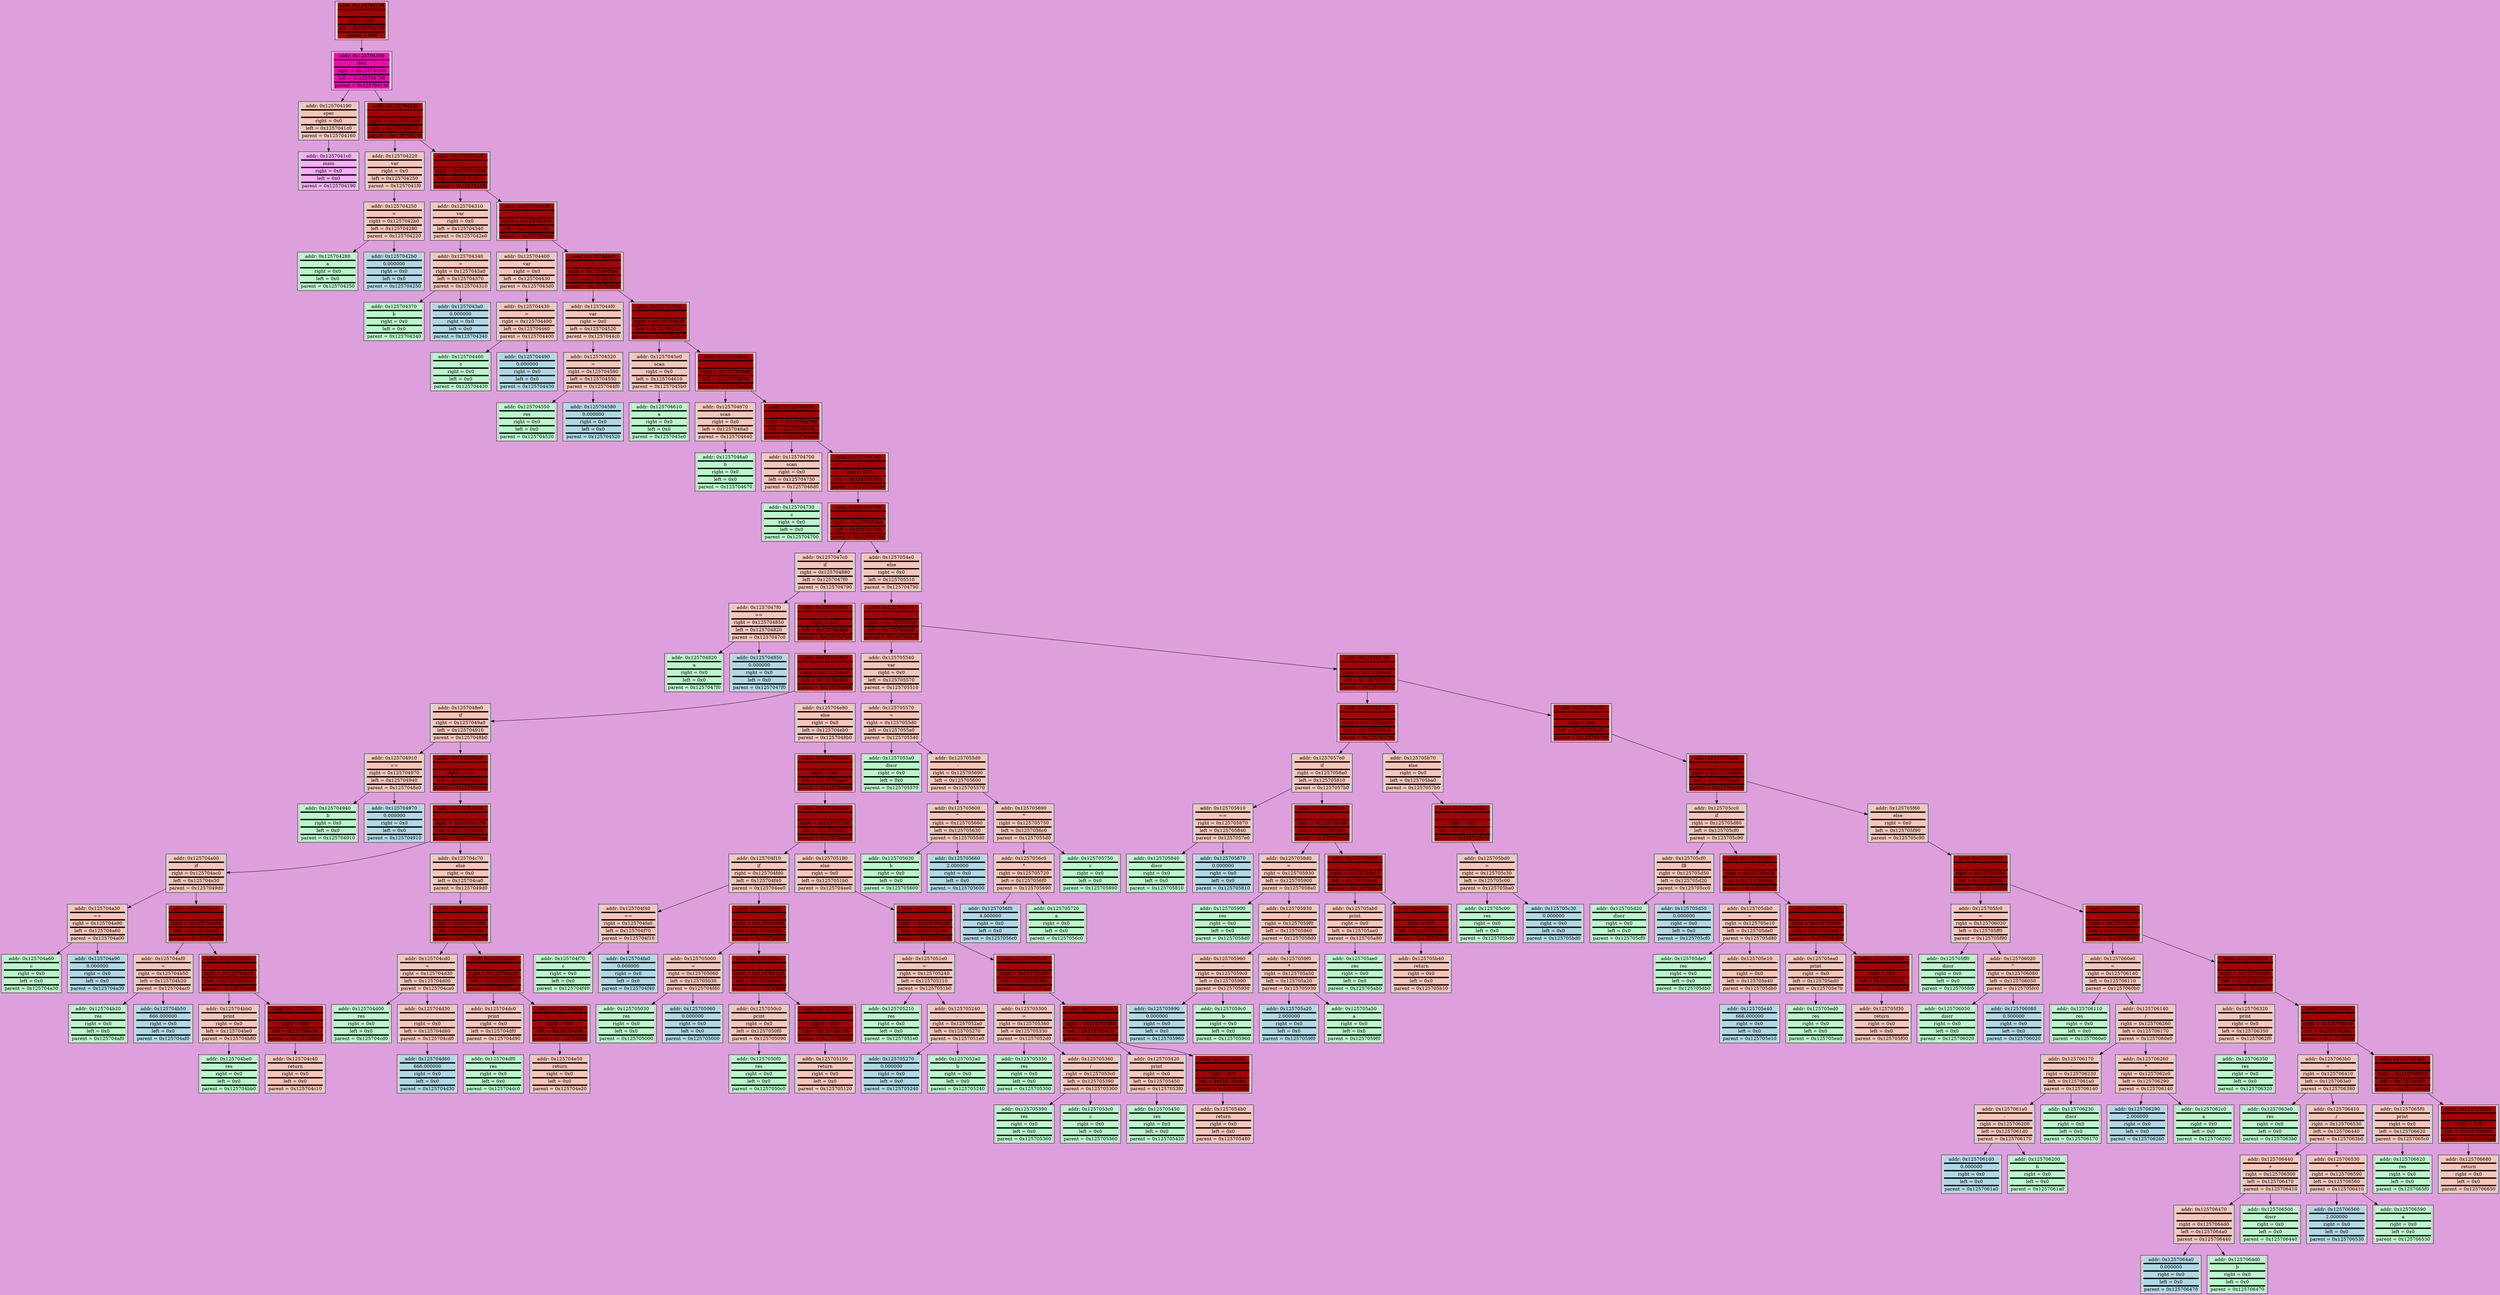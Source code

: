 digraph G {
	rankdir=TB;
	bgcolor="#DDA0DD";
	splines=true;
	node [shape=box, width=1, height=0.5, style=filled, bgcolor="#DDA0DD"];
	node1008 [label=<<table border='0' cellspacing='0' bgcolor='#A80100'> <tr><td>addr: 0x125704130</td></tr><tr><td bgcolor='black' height='1'></td></tr><tr><td> ; </td></tr><tr><td bgcolor='black' height='1'></td></tr><tr><td>right = 0x0</td></tr><tr><td bgcolor='black' height='1'></td></tr><tr><td>left = 0x125704160</td></tr><tr><td bgcolor='black' height='1'></td></tr><tr><td>parent = 0x0</td></tr></table>>];
	rank = 1
node1056 [label=<<table border='0' cellspacing='0' bgcolor='#F804B7'> <tr><td>addr: 0x125704160</td></tr><tr><td bgcolor='black' height='1'></td></tr><tr><td> decl </td></tr><tr><td bgcolor='black' height='1'></td></tr><tr><td>right = 0x1257041f0</td></tr><tr><td bgcolor='black' height='1'></td></tr><tr><td>left = 0x125704190</td></tr><tr><td bgcolor='black' height='1'></td></tr><tr><td>parent = 0x125704130</td></tr></table>>];
	rank = 2
node1104 [label=<<table border='0' cellspacing='0' bgcolor='#F8C4B7'> <tr><td>addr: 0x125704190</td></tr><tr><td bgcolor='black' height='1'></td></tr><tr><td> spec </td></tr><tr><td bgcolor='black' height='1'></td></tr><tr><td>right = 0x0</td></tr><tr><td bgcolor='black' height='1'></td></tr><tr><td>left = 0x1257041c0</td></tr><tr><td bgcolor='black' height='1'></td></tr><tr><td>parent = 0x125704160</td></tr></table>>];
	rank = 3
node1152 [label=<<table border='0' cellspacing='0' bgcolor='#FFAAFF  '> <tr><td>addr: 0x1257041c0</td></tr><tr><td bgcolor='black' height='1'></td></tr><tr><td>main</td></tr><tr><td bgcolor='black' height='1'></td></tr><tr><td>right = 0x0</td></tr><tr><td bgcolor='black' height='1'></td></tr><tr><td>left = 0x0</td></tr><tr><td bgcolor='black' height='1'></td></tr><tr><td>parent = 0x125704190</td></tr></table>>];
	rank = 4
node1200 [label=<<table border='0' cellspacing='0' bgcolor='#A80100'> <tr><td>addr: 0x1257041f0</td></tr><tr><td bgcolor='black' height='1'></td></tr><tr><td> ; </td></tr><tr><td bgcolor='black' height='1'></td></tr><tr><td>right = 0x1257042e0</td></tr><tr><td bgcolor='black' height='1'></td></tr><tr><td>left = 0x125704220</td></tr><tr><td bgcolor='black' height='1'></td></tr><tr><td>parent = 0x125704160</td></tr></table>>];
	rank = 3
node1248 [label=<<table border='0' cellspacing='0' bgcolor='#F8C4B7'> <tr><td>addr: 0x125704220</td></tr><tr><td bgcolor='black' height='1'></td></tr><tr><td> var </td></tr><tr><td bgcolor='black' height='1'></td></tr><tr><td>right = 0x0</td></tr><tr><td bgcolor='black' height='1'></td></tr><tr><td>left = 0x125704250</td></tr><tr><td bgcolor='black' height='1'></td></tr><tr><td>parent = 0x1257041f0</td></tr></table>>];
	rank = 4
node1296 [label=<<table border='0' cellspacing='0' bgcolor='#F8C4B7'> <tr><td>addr: 0x125704250</td></tr><tr><td bgcolor='black' height='1'></td></tr><tr><td> = </td></tr><tr><td bgcolor='black' height='1'></td></tr><tr><td>right = 0x1257042b0</td></tr><tr><td bgcolor='black' height='1'></td></tr><tr><td>left = 0x125704280</td></tr><tr><td bgcolor='black' height='1'></td></tr><tr><td>parent = 0x125704220</td></tr></table>>];
	rank = 5
node1344 [label=<<table border='0' cellspacing='0' bgcolor='#B7F8CA  '> <tr><td>addr: 0x125704280</td></tr><tr><td bgcolor='black' height='1'></td></tr><tr><td>a</td></tr><tr><td bgcolor='black' height='1'></td></tr><tr><td>right = 0x0</td></tr><tr><td bgcolor='black' height='1'></td></tr><tr><td>left = 0x0</td></tr><tr><td bgcolor='black' height='1'></td></tr><tr><td>parent = 0x125704250</td></tr></table>>];
	rank = 6
node1392 [label=<<table border='0' cellspacing='0' bgcolor='#ADD8E6'> <tr><td>addr: 0x1257042b0</td></tr><tr><td bgcolor='black' height='1'></td></tr><tr><td>0.000000</td></tr><tr><td bgcolor='black' height='1'></td></tr><tr><td>right = 0x0</td></tr><tr><td bgcolor='black' height='1'></td></tr><tr><td>left = 0x0</td></tr><tr><td bgcolor='black' height='1'></td></tr><tr><td>parent = 0x125704250</td></tr></table>>];
	rank = 6
node1440 [label=<<table border='0' cellspacing='0' bgcolor='#A80100'> <tr><td>addr: 0x1257042e0</td></tr><tr><td bgcolor='black' height='1'></td></tr><tr><td> ; </td></tr><tr><td bgcolor='black' height='1'></td></tr><tr><td>right = 0x1257043d0</td></tr><tr><td bgcolor='black' height='1'></td></tr><tr><td>left = 0x125704310</td></tr><tr><td bgcolor='black' height='1'></td></tr><tr><td>parent = 0x1257041f0</td></tr></table>>];
	rank = 4
node1488 [label=<<table border='0' cellspacing='0' bgcolor='#F8C4B7'> <tr><td>addr: 0x125704310</td></tr><tr><td bgcolor='black' height='1'></td></tr><tr><td> var </td></tr><tr><td bgcolor='black' height='1'></td></tr><tr><td>right = 0x0</td></tr><tr><td bgcolor='black' height='1'></td></tr><tr><td>left = 0x125704340</td></tr><tr><td bgcolor='black' height='1'></td></tr><tr><td>parent = 0x1257042e0</td></tr></table>>];
	rank = 5
node1536 [label=<<table border='0' cellspacing='0' bgcolor='#F8C4B7'> <tr><td>addr: 0x125704340</td></tr><tr><td bgcolor='black' height='1'></td></tr><tr><td> = </td></tr><tr><td bgcolor='black' height='1'></td></tr><tr><td>right = 0x1257043a0</td></tr><tr><td bgcolor='black' height='1'></td></tr><tr><td>left = 0x125704370</td></tr><tr><td bgcolor='black' height='1'></td></tr><tr><td>parent = 0x125704310</td></tr></table>>];
	rank = 6
node1584 [label=<<table border='0' cellspacing='0' bgcolor='#B7F8CA  '> <tr><td>addr: 0x125704370</td></tr><tr><td bgcolor='black' height='1'></td></tr><tr><td>b</td></tr><tr><td bgcolor='black' height='1'></td></tr><tr><td>right = 0x0</td></tr><tr><td bgcolor='black' height='1'></td></tr><tr><td>left = 0x0</td></tr><tr><td bgcolor='black' height='1'></td></tr><tr><td>parent = 0x125704340</td></tr></table>>];
	rank = 7
node1632 [label=<<table border='0' cellspacing='0' bgcolor='#ADD8E6'> <tr><td>addr: 0x1257043a0</td></tr><tr><td bgcolor='black' height='1'></td></tr><tr><td>0.000000</td></tr><tr><td bgcolor='black' height='1'></td></tr><tr><td>right = 0x0</td></tr><tr><td bgcolor='black' height='1'></td></tr><tr><td>left = 0x0</td></tr><tr><td bgcolor='black' height='1'></td></tr><tr><td>parent = 0x125704340</td></tr></table>>];
	rank = 7
node1680 [label=<<table border='0' cellspacing='0' bgcolor='#A80100'> <tr><td>addr: 0x1257043d0</td></tr><tr><td bgcolor='black' height='1'></td></tr><tr><td> ; </td></tr><tr><td bgcolor='black' height='1'></td></tr><tr><td>right = 0x1257044c0</td></tr><tr><td bgcolor='black' height='1'></td></tr><tr><td>left = 0x125704400</td></tr><tr><td bgcolor='black' height='1'></td></tr><tr><td>parent = 0x1257042e0</td></tr></table>>];
	rank = 5
node1728 [label=<<table border='0' cellspacing='0' bgcolor='#F8C4B7'> <tr><td>addr: 0x125704400</td></tr><tr><td bgcolor='black' height='1'></td></tr><tr><td> var </td></tr><tr><td bgcolor='black' height='1'></td></tr><tr><td>right = 0x0</td></tr><tr><td bgcolor='black' height='1'></td></tr><tr><td>left = 0x125704430</td></tr><tr><td bgcolor='black' height='1'></td></tr><tr><td>parent = 0x1257043d0</td></tr></table>>];
	rank = 6
node1776 [label=<<table border='0' cellspacing='0' bgcolor='#F8C4B7'> <tr><td>addr: 0x125704430</td></tr><tr><td bgcolor='black' height='1'></td></tr><tr><td> = </td></tr><tr><td bgcolor='black' height='1'></td></tr><tr><td>right = 0x125704490</td></tr><tr><td bgcolor='black' height='1'></td></tr><tr><td>left = 0x125704460</td></tr><tr><td bgcolor='black' height='1'></td></tr><tr><td>parent = 0x125704400</td></tr></table>>];
	rank = 7
node1824 [label=<<table border='0' cellspacing='0' bgcolor='#B7F8CA  '> <tr><td>addr: 0x125704460</td></tr><tr><td bgcolor='black' height='1'></td></tr><tr><td>c</td></tr><tr><td bgcolor='black' height='1'></td></tr><tr><td>right = 0x0</td></tr><tr><td bgcolor='black' height='1'></td></tr><tr><td>left = 0x0</td></tr><tr><td bgcolor='black' height='1'></td></tr><tr><td>parent = 0x125704430</td></tr></table>>];
	rank = 8
node1872 [label=<<table border='0' cellspacing='0' bgcolor='#ADD8E6'> <tr><td>addr: 0x125704490</td></tr><tr><td bgcolor='black' height='1'></td></tr><tr><td>0.000000</td></tr><tr><td bgcolor='black' height='1'></td></tr><tr><td>right = 0x0</td></tr><tr><td bgcolor='black' height='1'></td></tr><tr><td>left = 0x0</td></tr><tr><td bgcolor='black' height='1'></td></tr><tr><td>parent = 0x125704430</td></tr></table>>];
	rank = 8
node1920 [label=<<table border='0' cellspacing='0' bgcolor='#A80100'> <tr><td>addr: 0x1257044c0</td></tr><tr><td bgcolor='black' height='1'></td></tr><tr><td> ; </td></tr><tr><td bgcolor='black' height='1'></td></tr><tr><td>right = 0x1257045b0</td></tr><tr><td bgcolor='black' height='1'></td></tr><tr><td>left = 0x1257044f0</td></tr><tr><td bgcolor='black' height='1'></td></tr><tr><td>parent = 0x1257043d0</td></tr></table>>];
	rank = 6
node1968 [label=<<table border='0' cellspacing='0' bgcolor='#F8C4B7'> <tr><td>addr: 0x1257044f0</td></tr><tr><td bgcolor='black' height='1'></td></tr><tr><td> var </td></tr><tr><td bgcolor='black' height='1'></td></tr><tr><td>right = 0x0</td></tr><tr><td bgcolor='black' height='1'></td></tr><tr><td>left = 0x125704520</td></tr><tr><td bgcolor='black' height='1'></td></tr><tr><td>parent = 0x1257044c0</td></tr></table>>];
	rank = 7
node2016 [label=<<table border='0' cellspacing='0' bgcolor='#F8C4B7'> <tr><td>addr: 0x125704520</td></tr><tr><td bgcolor='black' height='1'></td></tr><tr><td> = </td></tr><tr><td bgcolor='black' height='1'></td></tr><tr><td>right = 0x125704580</td></tr><tr><td bgcolor='black' height='1'></td></tr><tr><td>left = 0x125704550</td></tr><tr><td bgcolor='black' height='1'></td></tr><tr><td>parent = 0x1257044f0</td></tr></table>>];
	rank = 8
node2064 [label=<<table border='0' cellspacing='0' bgcolor='#B7F8CA  '> <tr><td>addr: 0x125704550</td></tr><tr><td bgcolor='black' height='1'></td></tr><tr><td>res</td></tr><tr><td bgcolor='black' height='1'></td></tr><tr><td>right = 0x0</td></tr><tr><td bgcolor='black' height='1'></td></tr><tr><td>left = 0x0</td></tr><tr><td bgcolor='black' height='1'></td></tr><tr><td>parent = 0x125704520</td></tr></table>>];
	rank = 9
node2112 [label=<<table border='0' cellspacing='0' bgcolor='#ADD8E6'> <tr><td>addr: 0x125704580</td></tr><tr><td bgcolor='black' height='1'></td></tr><tr><td>0.000000</td></tr><tr><td bgcolor='black' height='1'></td></tr><tr><td>right = 0x0</td></tr><tr><td bgcolor='black' height='1'></td></tr><tr><td>left = 0x0</td></tr><tr><td bgcolor='black' height='1'></td></tr><tr><td>parent = 0x125704520</td></tr></table>>];
	rank = 9
node2160 [label=<<table border='0' cellspacing='0' bgcolor='#A80100'> <tr><td>addr: 0x1257045b0</td></tr><tr><td bgcolor='black' height='1'></td></tr><tr><td> ; </td></tr><tr><td bgcolor='black' height='1'></td></tr><tr><td>right = 0x125704640</td></tr><tr><td bgcolor='black' height='1'></td></tr><tr><td>left = 0x1257045e0</td></tr><tr><td bgcolor='black' height='1'></td></tr><tr><td>parent = 0x1257044c0</td></tr></table>>];
	rank = 7
node2208 [label=<<table border='0' cellspacing='0' bgcolor='#F8C4B7'> <tr><td>addr: 0x1257045e0</td></tr><tr><td bgcolor='black' height='1'></td></tr><tr><td> scan </td></tr><tr><td bgcolor='black' height='1'></td></tr><tr><td>right = 0x0</td></tr><tr><td bgcolor='black' height='1'></td></tr><tr><td>left = 0x125704610</td></tr><tr><td bgcolor='black' height='1'></td></tr><tr><td>parent = 0x1257045b0</td></tr></table>>];
	rank = 8
node2256 [label=<<table border='0' cellspacing='0' bgcolor='#B7F8CA  '> <tr><td>addr: 0x125704610</td></tr><tr><td bgcolor='black' height='1'></td></tr><tr><td>a</td></tr><tr><td bgcolor='black' height='1'></td></tr><tr><td>right = 0x0</td></tr><tr><td bgcolor='black' height='1'></td></tr><tr><td>left = 0x0</td></tr><tr><td bgcolor='black' height='1'></td></tr><tr><td>parent = 0x1257045e0</td></tr></table>>];
	rank = 9
node2304 [label=<<table border='0' cellspacing='0' bgcolor='#A80100'> <tr><td>addr: 0x125704640</td></tr><tr><td bgcolor='black' height='1'></td></tr><tr><td> ; </td></tr><tr><td bgcolor='black' height='1'></td></tr><tr><td>right = 0x1257046d0</td></tr><tr><td bgcolor='black' height='1'></td></tr><tr><td>left = 0x125704670</td></tr><tr><td bgcolor='black' height='1'></td></tr><tr><td>parent = 0x1257045b0</td></tr></table>>];
	rank = 8
node2352 [label=<<table border='0' cellspacing='0' bgcolor='#F8C4B7'> <tr><td>addr: 0x125704670</td></tr><tr><td bgcolor='black' height='1'></td></tr><tr><td> scan </td></tr><tr><td bgcolor='black' height='1'></td></tr><tr><td>right = 0x0</td></tr><tr><td bgcolor='black' height='1'></td></tr><tr><td>left = 0x1257046a0</td></tr><tr><td bgcolor='black' height='1'></td></tr><tr><td>parent = 0x125704640</td></tr></table>>];
	rank = 9
node2400 [label=<<table border='0' cellspacing='0' bgcolor='#B7F8CA  '> <tr><td>addr: 0x1257046a0</td></tr><tr><td bgcolor='black' height='1'></td></tr><tr><td>b</td></tr><tr><td bgcolor='black' height='1'></td></tr><tr><td>right = 0x0</td></tr><tr><td bgcolor='black' height='1'></td></tr><tr><td>left = 0x0</td></tr><tr><td bgcolor='black' height='1'></td></tr><tr><td>parent = 0x125704670</td></tr></table>>];
	rank = 10
node2448 [label=<<table border='0' cellspacing='0' bgcolor='#A80100'> <tr><td>addr: 0x1257046d0</td></tr><tr><td bgcolor='black' height='1'></td></tr><tr><td> ; </td></tr><tr><td bgcolor='black' height='1'></td></tr><tr><td>right = 0x125704760</td></tr><tr><td bgcolor='black' height='1'></td></tr><tr><td>left = 0x125704700</td></tr><tr><td bgcolor='black' height='1'></td></tr><tr><td>parent = 0x125704640</td></tr></table>>];
	rank = 9
node2496 [label=<<table border='0' cellspacing='0' bgcolor='#F8C4B7'> <tr><td>addr: 0x125704700</td></tr><tr><td bgcolor='black' height='1'></td></tr><tr><td> scan </td></tr><tr><td bgcolor='black' height='1'></td></tr><tr><td>right = 0x0</td></tr><tr><td bgcolor='black' height='1'></td></tr><tr><td>left = 0x125704730</td></tr><tr><td bgcolor='black' height='1'></td></tr><tr><td>parent = 0x1257046d0</td></tr></table>>];
	rank = 10
node2544 [label=<<table border='0' cellspacing='0' bgcolor='#B7F8CA  '> <tr><td>addr: 0x125704730</td></tr><tr><td bgcolor='black' height='1'></td></tr><tr><td>c</td></tr><tr><td bgcolor='black' height='1'></td></tr><tr><td>right = 0x0</td></tr><tr><td bgcolor='black' height='1'></td></tr><tr><td>left = 0x0</td></tr><tr><td bgcolor='black' height='1'></td></tr><tr><td>parent = 0x125704700</td></tr></table>>];
	rank = 11
node2592 [label=<<table border='0' cellspacing='0' bgcolor='#A80100'> <tr><td>addr: 0x125704760</td></tr><tr><td bgcolor='black' height='1'></td></tr><tr><td> ; </td></tr><tr><td bgcolor='black' height='1'></td></tr><tr><td>right = 0x0</td></tr><tr><td bgcolor='black' height='1'></td></tr><tr><td>left = 0x125704790</td></tr><tr><td bgcolor='black' height='1'></td></tr><tr><td>parent = 0x1257046d0</td></tr></table>>];
	rank = 10
node2640 [label=<<table border='0' cellspacing='0' bgcolor='#A80100'> <tr><td>addr: 0x125704790</td></tr><tr><td bgcolor='black' height='1'></td></tr><tr><td> ; </td></tr><tr><td bgcolor='black' height='1'></td></tr><tr><td>right = 0x1257054e0</td></tr><tr><td bgcolor='black' height='1'></td></tr><tr><td>left = 0x1257047c0</td></tr><tr><td bgcolor='black' height='1'></td></tr><tr><td>parent = 0x125704760</td></tr></table>>];
	rank = 11
node2688 [label=<<table border='0' cellspacing='0' bgcolor='#F8C4B7'> <tr><td>addr: 0x1257047c0</td></tr><tr><td bgcolor='black' height='1'></td></tr><tr><td> if </td></tr><tr><td bgcolor='black' height='1'></td></tr><tr><td>right = 0x125704880</td></tr><tr><td bgcolor='black' height='1'></td></tr><tr><td>left = 0x1257047f0</td></tr><tr><td bgcolor='black' height='1'></td></tr><tr><td>parent = 0x125704790</td></tr></table>>];
	rank = 12
node2736 [label=<<table border='0' cellspacing='0' bgcolor='#F8C4B7'> <tr><td>addr: 0x1257047f0</td></tr><tr><td bgcolor='black' height='1'></td></tr><tr><td> == </td></tr><tr><td bgcolor='black' height='1'></td></tr><tr><td>right = 0x125704850</td></tr><tr><td bgcolor='black' height='1'></td></tr><tr><td>left = 0x125704820</td></tr><tr><td bgcolor='black' height='1'></td></tr><tr><td>parent = 0x1257047c0</td></tr></table>>];
	rank = 13
node2784 [label=<<table border='0' cellspacing='0' bgcolor='#B7F8CA  '> <tr><td>addr: 0x125704820</td></tr><tr><td bgcolor='black' height='1'></td></tr><tr><td>a</td></tr><tr><td bgcolor='black' height='1'></td></tr><tr><td>right = 0x0</td></tr><tr><td bgcolor='black' height='1'></td></tr><tr><td>left = 0x0</td></tr><tr><td bgcolor='black' height='1'></td></tr><tr><td>parent = 0x1257047f0</td></tr></table>>];
	rank = 14
node2832 [label=<<table border='0' cellspacing='0' bgcolor='#ADD8E6'> <tr><td>addr: 0x125704850</td></tr><tr><td bgcolor='black' height='1'></td></tr><tr><td>0.000000</td></tr><tr><td bgcolor='black' height='1'></td></tr><tr><td>right = 0x0</td></tr><tr><td bgcolor='black' height='1'></td></tr><tr><td>left = 0x0</td></tr><tr><td bgcolor='black' height='1'></td></tr><tr><td>parent = 0x1257047f0</td></tr></table>>];
	rank = 14
node2880 [label=<<table border='0' cellspacing='0' bgcolor='#A80100'> <tr><td>addr: 0x125704880</td></tr><tr><td bgcolor='black' height='1'></td></tr><tr><td> ; </td></tr><tr><td bgcolor='black' height='1'></td></tr><tr><td>right = 0x0</td></tr><tr><td bgcolor='black' height='1'></td></tr><tr><td>left = 0x1257048b0</td></tr><tr><td bgcolor='black' height='1'></td></tr><tr><td>parent = 0x1257047c0</td></tr></table>>];
	rank = 13
node2928 [label=<<table border='0' cellspacing='0' bgcolor='#A80100'> <tr><td>addr: 0x1257048b0</td></tr><tr><td bgcolor='black' height='1'></td></tr><tr><td> ; </td></tr><tr><td bgcolor='black' height='1'></td></tr><tr><td>right = 0x125704e80</td></tr><tr><td bgcolor='black' height='1'></td></tr><tr><td>left = 0x1257048e0</td></tr><tr><td bgcolor='black' height='1'></td></tr><tr><td>parent = 0x125704880</td></tr></table>>];
	rank = 14
node2976 [label=<<table border='0' cellspacing='0' bgcolor='#F8C4B7'> <tr><td>addr: 0x1257048e0</td></tr><tr><td bgcolor='black' height='1'></td></tr><tr><td> if </td></tr><tr><td bgcolor='black' height='1'></td></tr><tr><td>right = 0x1257049a0</td></tr><tr><td bgcolor='black' height='1'></td></tr><tr><td>left = 0x125704910</td></tr><tr><td bgcolor='black' height='1'></td></tr><tr><td>parent = 0x1257048b0</td></tr></table>>];
	rank = 15
node3024 [label=<<table border='0' cellspacing='0' bgcolor='#F8C4B7'> <tr><td>addr: 0x125704910</td></tr><tr><td bgcolor='black' height='1'></td></tr><tr><td> == </td></tr><tr><td bgcolor='black' height='1'></td></tr><tr><td>right = 0x125704970</td></tr><tr><td bgcolor='black' height='1'></td></tr><tr><td>left = 0x125704940</td></tr><tr><td bgcolor='black' height='1'></td></tr><tr><td>parent = 0x1257048e0</td></tr></table>>];
	rank = 16
node3072 [label=<<table border='0' cellspacing='0' bgcolor='#B7F8CA  '> <tr><td>addr: 0x125704940</td></tr><tr><td bgcolor='black' height='1'></td></tr><tr><td>b</td></tr><tr><td bgcolor='black' height='1'></td></tr><tr><td>right = 0x0</td></tr><tr><td bgcolor='black' height='1'></td></tr><tr><td>left = 0x0</td></tr><tr><td bgcolor='black' height='1'></td></tr><tr><td>parent = 0x125704910</td></tr></table>>];
	rank = 17
node3120 [label=<<table border='0' cellspacing='0' bgcolor='#ADD8E6'> <tr><td>addr: 0x125704970</td></tr><tr><td bgcolor='black' height='1'></td></tr><tr><td>0.000000</td></tr><tr><td bgcolor='black' height='1'></td></tr><tr><td>right = 0x0</td></tr><tr><td bgcolor='black' height='1'></td></tr><tr><td>left = 0x0</td></tr><tr><td bgcolor='black' height='1'></td></tr><tr><td>parent = 0x125704910</td></tr></table>>];
	rank = 17
node3168 [label=<<table border='0' cellspacing='0' bgcolor='#A80100'> <tr><td>addr: 0x1257049a0</td></tr><tr><td bgcolor='black' height='1'></td></tr><tr><td> ; </td></tr><tr><td bgcolor='black' height='1'></td></tr><tr><td>right = 0x0</td></tr><tr><td bgcolor='black' height='1'></td></tr><tr><td>left = 0x1257049d0</td></tr><tr><td bgcolor='black' height='1'></td></tr><tr><td>parent = 0x1257048e0</td></tr></table>>];
	rank = 16
node3216 [label=<<table border='0' cellspacing='0' bgcolor='#A80100'> <tr><td>addr: 0x1257049d0</td></tr><tr><td bgcolor='black' height='1'></td></tr><tr><td> ; </td></tr><tr><td bgcolor='black' height='1'></td></tr><tr><td>right = 0x125704c70</td></tr><tr><td bgcolor='black' height='1'></td></tr><tr><td>left = 0x125704a00</td></tr><tr><td bgcolor='black' height='1'></td></tr><tr><td>parent = 0x1257049a0</td></tr></table>>];
	rank = 17
node3264 [label=<<table border='0' cellspacing='0' bgcolor='#F8C4B7'> <tr><td>addr: 0x125704a00</td></tr><tr><td bgcolor='black' height='1'></td></tr><tr><td> if </td></tr><tr><td bgcolor='black' height='1'></td></tr><tr><td>right = 0x125704ac0</td></tr><tr><td bgcolor='black' height='1'></td></tr><tr><td>left = 0x125704a30</td></tr><tr><td bgcolor='black' height='1'></td></tr><tr><td>parent = 0x1257049d0</td></tr></table>>];
	rank = 18
node3312 [label=<<table border='0' cellspacing='0' bgcolor='#F8C4B7'> <tr><td>addr: 0x125704a30</td></tr><tr><td bgcolor='black' height='1'></td></tr><tr><td> == </td></tr><tr><td bgcolor='black' height='1'></td></tr><tr><td>right = 0x125704a90</td></tr><tr><td bgcolor='black' height='1'></td></tr><tr><td>left = 0x125704a60</td></tr><tr><td bgcolor='black' height='1'></td></tr><tr><td>parent = 0x125704a00</td></tr></table>>];
	rank = 19
node3360 [label=<<table border='0' cellspacing='0' bgcolor='#B7F8CA  '> <tr><td>addr: 0x125704a60</td></tr><tr><td bgcolor='black' height='1'></td></tr><tr><td>c</td></tr><tr><td bgcolor='black' height='1'></td></tr><tr><td>right = 0x0</td></tr><tr><td bgcolor='black' height='1'></td></tr><tr><td>left = 0x0</td></tr><tr><td bgcolor='black' height='1'></td></tr><tr><td>parent = 0x125704a30</td></tr></table>>];
	rank = 20
node3408 [label=<<table border='0' cellspacing='0' bgcolor='#ADD8E6'> <tr><td>addr: 0x125704a90</td></tr><tr><td bgcolor='black' height='1'></td></tr><tr><td>0.000000</td></tr><tr><td bgcolor='black' height='1'></td></tr><tr><td>right = 0x0</td></tr><tr><td bgcolor='black' height='1'></td></tr><tr><td>left = 0x0</td></tr><tr><td bgcolor='black' height='1'></td></tr><tr><td>parent = 0x125704a30</td></tr></table>>];
	rank = 20
node3456 [label=<<table border='0' cellspacing='0' bgcolor='#A80100'> <tr><td>addr: 0x125704ac0</td></tr><tr><td bgcolor='black' height='1'></td></tr><tr><td> ; </td></tr><tr><td bgcolor='black' height='1'></td></tr><tr><td>right = 0x125704b80</td></tr><tr><td bgcolor='black' height='1'></td></tr><tr><td>left = 0x125704af0</td></tr><tr><td bgcolor='black' height='1'></td></tr><tr><td>parent = 0x125704a00</td></tr></table>>];
	rank = 19
node3504 [label=<<table border='0' cellspacing='0' bgcolor='#F8C4B7'> <tr><td>addr: 0x125704af0</td></tr><tr><td bgcolor='black' height='1'></td></tr><tr><td> = </td></tr><tr><td bgcolor='black' height='1'></td></tr><tr><td>right = 0x125704b50</td></tr><tr><td bgcolor='black' height='1'></td></tr><tr><td>left = 0x125704b20</td></tr><tr><td bgcolor='black' height='1'></td></tr><tr><td>parent = 0x125704ac0</td></tr></table>>];
	rank = 20
node3552 [label=<<table border='0' cellspacing='0' bgcolor='#B7F8CA  '> <tr><td>addr: 0x125704b20</td></tr><tr><td bgcolor='black' height='1'></td></tr><tr><td>res</td></tr><tr><td bgcolor='black' height='1'></td></tr><tr><td>right = 0x0</td></tr><tr><td bgcolor='black' height='1'></td></tr><tr><td>left = 0x0</td></tr><tr><td bgcolor='black' height='1'></td></tr><tr><td>parent = 0x125704af0</td></tr></table>>];
	rank = 21
node3600 [label=<<table border='0' cellspacing='0' bgcolor='#ADD8E6'> <tr><td>addr: 0x125704b50</td></tr><tr><td bgcolor='black' height='1'></td></tr><tr><td>666.000000</td></tr><tr><td bgcolor='black' height='1'></td></tr><tr><td>right = 0x0</td></tr><tr><td bgcolor='black' height='1'></td></tr><tr><td>left = 0x0</td></tr><tr><td bgcolor='black' height='1'></td></tr><tr><td>parent = 0x125704af0</td></tr></table>>];
	rank = 21
node3648 [label=<<table border='0' cellspacing='0' bgcolor='#A80100'> <tr><td>addr: 0x125704b80</td></tr><tr><td bgcolor='black' height='1'></td></tr><tr><td> ; </td></tr><tr><td bgcolor='black' height='1'></td></tr><tr><td>right = 0x125704c10</td></tr><tr><td bgcolor='black' height='1'></td></tr><tr><td>left = 0x125704bb0</td></tr><tr><td bgcolor='black' height='1'></td></tr><tr><td>parent = 0x125704ac0</td></tr></table>>];
	rank = 20
node3696 [label=<<table border='0' cellspacing='0' bgcolor='#F8C4B7'> <tr><td>addr: 0x125704bb0</td></tr><tr><td bgcolor='black' height='1'></td></tr><tr><td> print </td></tr><tr><td bgcolor='black' height='1'></td></tr><tr><td>right = 0x0</td></tr><tr><td bgcolor='black' height='1'></td></tr><tr><td>left = 0x125704be0</td></tr><tr><td bgcolor='black' height='1'></td></tr><tr><td>parent = 0x125704b80</td></tr></table>>];
	rank = 21
node3744 [label=<<table border='0' cellspacing='0' bgcolor='#B7F8CA  '> <tr><td>addr: 0x125704be0</td></tr><tr><td bgcolor='black' height='1'></td></tr><tr><td>res</td></tr><tr><td bgcolor='black' height='1'></td></tr><tr><td>right = 0x0</td></tr><tr><td bgcolor='black' height='1'></td></tr><tr><td>left = 0x0</td></tr><tr><td bgcolor='black' height='1'></td></tr><tr><td>parent = 0x125704bb0</td></tr></table>>];
	rank = 22
node3792 [label=<<table border='0' cellspacing='0' bgcolor='#A80100'> <tr><td>addr: 0x125704c10</td></tr><tr><td bgcolor='black' height='1'></td></tr><tr><td> ; </td></tr><tr><td bgcolor='black' height='1'></td></tr><tr><td>right = 0x0</td></tr><tr><td bgcolor='black' height='1'></td></tr><tr><td>left = 0x125704c40</td></tr><tr><td bgcolor='black' height='1'></td></tr><tr><td>parent = 0x125704b80</td></tr></table>>];
	rank = 21
node3840 [label=<<table border='0' cellspacing='0' bgcolor='#F8C4B7'> <tr><td>addr: 0x125704c40</td></tr><tr><td bgcolor='black' height='1'></td></tr><tr><td> return </td></tr><tr><td bgcolor='black' height='1'></td></tr><tr><td>right = 0x0</td></tr><tr><td bgcolor='black' height='1'></td></tr><tr><td>left = 0x0</td></tr><tr><td bgcolor='black' height='1'></td></tr><tr><td>parent = 0x125704c10</td></tr></table>>];
	rank = 22
node3888 [label=<<table border='0' cellspacing='0' bgcolor='#F8C4B7'> <tr><td>addr: 0x125704c70</td></tr><tr><td bgcolor='black' height='1'></td></tr><tr><td> else </td></tr><tr><td bgcolor='black' height='1'></td></tr><tr><td>right = 0x0</td></tr><tr><td bgcolor='black' height='1'></td></tr><tr><td>left = 0x125704ca0</td></tr><tr><td bgcolor='black' height='1'></td></tr><tr><td>parent = 0x1257049d0</td></tr></table>>];
	rank = 18
node3936 [label=<<table border='0' cellspacing='0' bgcolor='#A80100'> <tr><td>addr: 0x125704ca0</td></tr><tr><td bgcolor='black' height='1'></td></tr><tr><td> ; </td></tr><tr><td bgcolor='black' height='1'></td></tr><tr><td>right = 0x125704d90</td></tr><tr><td bgcolor='black' height='1'></td></tr><tr><td>left = 0x125704cd0</td></tr><tr><td bgcolor='black' height='1'></td></tr><tr><td>parent = 0x125704c70</td></tr></table>>];
	rank = 19
node3984 [label=<<table border='0' cellspacing='0' bgcolor='#F8C4B7'> <tr><td>addr: 0x125704cd0</td></tr><tr><td bgcolor='black' height='1'></td></tr><tr><td> = </td></tr><tr><td bgcolor='black' height='1'></td></tr><tr><td>right = 0x125704d30</td></tr><tr><td bgcolor='black' height='1'></td></tr><tr><td>left = 0x125704d00</td></tr><tr><td bgcolor='black' height='1'></td></tr><tr><td>parent = 0x125704ca0</td></tr></table>>];
	rank = 20
node4032 [label=<<table border='0' cellspacing='0' bgcolor='#B7F8CA  '> <tr><td>addr: 0x125704d00</td></tr><tr><td bgcolor='black' height='1'></td></tr><tr><td>res</td></tr><tr><td bgcolor='black' height='1'></td></tr><tr><td>right = 0x0</td></tr><tr><td bgcolor='black' height='1'></td></tr><tr><td>left = 0x0</td></tr><tr><td bgcolor='black' height='1'></td></tr><tr><td>parent = 0x125704cd0</td></tr></table>>];
	rank = 21
node4080 [label=<<table border='0' cellspacing='0' bgcolor='#F8C4B7'> <tr><td>addr: 0x125704d30</td></tr><tr><td bgcolor='black' height='1'></td></tr><tr><td> - </td></tr><tr><td bgcolor='black' height='1'></td></tr><tr><td>right = 0x0</td></tr><tr><td bgcolor='black' height='1'></td></tr><tr><td>left = 0x125704d60</td></tr><tr><td bgcolor='black' height='1'></td></tr><tr><td>parent = 0x125704cd0</td></tr></table>>];
	rank = 21
node4128 [label=<<table border='0' cellspacing='0' bgcolor='#ADD8E6'> <tr><td>addr: 0x125704d60</td></tr><tr><td bgcolor='black' height='1'></td></tr><tr><td>666.000000</td></tr><tr><td bgcolor='black' height='1'></td></tr><tr><td>right = 0x0</td></tr><tr><td bgcolor='black' height='1'></td></tr><tr><td>left = 0x0</td></tr><tr><td bgcolor='black' height='1'></td></tr><tr><td>parent = 0x125704d30</td></tr></table>>];
	rank = 22
node4176 [label=<<table border='0' cellspacing='0' bgcolor='#A80100'> <tr><td>addr: 0x125704d90</td></tr><tr><td bgcolor='black' height='1'></td></tr><tr><td> ; </td></tr><tr><td bgcolor='black' height='1'></td></tr><tr><td>right = 0x125704e20</td></tr><tr><td bgcolor='black' height='1'></td></tr><tr><td>left = 0x125704dc0</td></tr><tr><td bgcolor='black' height='1'></td></tr><tr><td>parent = 0x125704ca0</td></tr></table>>];
	rank = 20
node4224 [label=<<table border='0' cellspacing='0' bgcolor='#F8C4B7'> <tr><td>addr: 0x125704dc0</td></tr><tr><td bgcolor='black' height='1'></td></tr><tr><td> print </td></tr><tr><td bgcolor='black' height='1'></td></tr><tr><td>right = 0x0</td></tr><tr><td bgcolor='black' height='1'></td></tr><tr><td>left = 0x125704df0</td></tr><tr><td bgcolor='black' height='1'></td></tr><tr><td>parent = 0x125704d90</td></tr></table>>];
	rank = 21
node4272 [label=<<table border='0' cellspacing='0' bgcolor='#B7F8CA  '> <tr><td>addr: 0x125704df0</td></tr><tr><td bgcolor='black' height='1'></td></tr><tr><td>res</td></tr><tr><td bgcolor='black' height='1'></td></tr><tr><td>right = 0x0</td></tr><tr><td bgcolor='black' height='1'></td></tr><tr><td>left = 0x0</td></tr><tr><td bgcolor='black' height='1'></td></tr><tr><td>parent = 0x125704dc0</td></tr></table>>];
	rank = 22
node4320 [label=<<table border='0' cellspacing='0' bgcolor='#A80100'> <tr><td>addr: 0x125704e20</td></tr><tr><td bgcolor='black' height='1'></td></tr><tr><td> ; </td></tr><tr><td bgcolor='black' height='1'></td></tr><tr><td>right = 0x0</td></tr><tr><td bgcolor='black' height='1'></td></tr><tr><td>left = 0x125704e50</td></tr><tr><td bgcolor='black' height='1'></td></tr><tr><td>parent = 0x125704d90</td></tr></table>>];
	rank = 21
node4368 [label=<<table border='0' cellspacing='0' bgcolor='#F8C4B7'> <tr><td>addr: 0x125704e50</td></tr><tr><td bgcolor='black' height='1'></td></tr><tr><td> return </td></tr><tr><td bgcolor='black' height='1'></td></tr><tr><td>right = 0x0</td></tr><tr><td bgcolor='black' height='1'></td></tr><tr><td>left = 0x0</td></tr><tr><td bgcolor='black' height='1'></td></tr><tr><td>parent = 0x125704e20</td></tr></table>>];
	rank = 22
node4416 [label=<<table border='0' cellspacing='0' bgcolor='#F8C4B7'> <tr><td>addr: 0x125704e80</td></tr><tr><td bgcolor='black' height='1'></td></tr><tr><td> else </td></tr><tr><td bgcolor='black' height='1'></td></tr><tr><td>right = 0x0</td></tr><tr><td bgcolor='black' height='1'></td></tr><tr><td>left = 0x125704eb0</td></tr><tr><td bgcolor='black' height='1'></td></tr><tr><td>parent = 0x1257048b0</td></tr></table>>];
	rank = 15
node4464 [label=<<table border='0' cellspacing='0' bgcolor='#A80100'> <tr><td>addr: 0x125704eb0</td></tr><tr><td bgcolor='black' height='1'></td></tr><tr><td> ; </td></tr><tr><td bgcolor='black' height='1'></td></tr><tr><td>right = 0x0</td></tr><tr><td bgcolor='black' height='1'></td></tr><tr><td>left = 0x125704ee0</td></tr><tr><td bgcolor='black' height='1'></td></tr><tr><td>parent = 0x125704e80</td></tr></table>>];
	rank = 16
node4512 [label=<<table border='0' cellspacing='0' bgcolor='#A80100'> <tr><td>addr: 0x125704ee0</td></tr><tr><td bgcolor='black' height='1'></td></tr><tr><td> ; </td></tr><tr><td bgcolor='black' height='1'></td></tr><tr><td>right = 0x125705180</td></tr><tr><td bgcolor='black' height='1'></td></tr><tr><td>left = 0x125704f10</td></tr><tr><td bgcolor='black' height='1'></td></tr><tr><td>parent = 0x125704eb0</td></tr></table>>];
	rank = 17
node4560 [label=<<table border='0' cellspacing='0' bgcolor='#F8C4B7'> <tr><td>addr: 0x125704f10</td></tr><tr><td bgcolor='black' height='1'></td></tr><tr><td> if </td></tr><tr><td bgcolor='black' height='1'></td></tr><tr><td>right = 0x125704fd0</td></tr><tr><td bgcolor='black' height='1'></td></tr><tr><td>left = 0x125704f40</td></tr><tr><td bgcolor='black' height='1'></td></tr><tr><td>parent = 0x125704ee0</td></tr></table>>];
	rank = 18
node4608 [label=<<table border='0' cellspacing='0' bgcolor='#F8C4B7'> <tr><td>addr: 0x125704f40</td></tr><tr><td bgcolor='black' height='1'></td></tr><tr><td> == </td></tr><tr><td bgcolor='black' height='1'></td></tr><tr><td>right = 0x125704fa0</td></tr><tr><td bgcolor='black' height='1'></td></tr><tr><td>left = 0x125704f70</td></tr><tr><td bgcolor='black' height='1'></td></tr><tr><td>parent = 0x125704f10</td></tr></table>>];
	rank = 19
node4656 [label=<<table border='0' cellspacing='0' bgcolor='#B7F8CA  '> <tr><td>addr: 0x125704f70</td></tr><tr><td bgcolor='black' height='1'></td></tr><tr><td>c</td></tr><tr><td bgcolor='black' height='1'></td></tr><tr><td>right = 0x0</td></tr><tr><td bgcolor='black' height='1'></td></tr><tr><td>left = 0x0</td></tr><tr><td bgcolor='black' height='1'></td></tr><tr><td>parent = 0x125704f40</td></tr></table>>];
	rank = 20
node4704 [label=<<table border='0' cellspacing='0' bgcolor='#ADD8E6'> <tr><td>addr: 0x125704fa0</td></tr><tr><td bgcolor='black' height='1'></td></tr><tr><td>0.000000</td></tr><tr><td bgcolor='black' height='1'></td></tr><tr><td>right = 0x0</td></tr><tr><td bgcolor='black' height='1'></td></tr><tr><td>left = 0x0</td></tr><tr><td bgcolor='black' height='1'></td></tr><tr><td>parent = 0x125704f40</td></tr></table>>];
	rank = 20
node4752 [label=<<table border='0' cellspacing='0' bgcolor='#A80100'> <tr><td>addr: 0x125704fd0</td></tr><tr><td bgcolor='black' height='1'></td></tr><tr><td> ; </td></tr><tr><td bgcolor='black' height='1'></td></tr><tr><td>right = 0x125705090</td></tr><tr><td bgcolor='black' height='1'></td></tr><tr><td>left = 0x125705000</td></tr><tr><td bgcolor='black' height='1'></td></tr><tr><td>parent = 0x125704f10</td></tr></table>>];
	rank = 19
node4800 [label=<<table border='0' cellspacing='0' bgcolor='#F8C4B7'> <tr><td>addr: 0x125705000</td></tr><tr><td bgcolor='black' height='1'></td></tr><tr><td> = </td></tr><tr><td bgcolor='black' height='1'></td></tr><tr><td>right = 0x125705060</td></tr><tr><td bgcolor='black' height='1'></td></tr><tr><td>left = 0x125705030</td></tr><tr><td bgcolor='black' height='1'></td></tr><tr><td>parent = 0x125704fd0</td></tr></table>>];
	rank = 20
node4848 [label=<<table border='0' cellspacing='0' bgcolor='#B7F8CA  '> <tr><td>addr: 0x125705030</td></tr><tr><td bgcolor='black' height='1'></td></tr><tr><td>res</td></tr><tr><td bgcolor='black' height='1'></td></tr><tr><td>right = 0x0</td></tr><tr><td bgcolor='black' height='1'></td></tr><tr><td>left = 0x0</td></tr><tr><td bgcolor='black' height='1'></td></tr><tr><td>parent = 0x125705000</td></tr></table>>];
	rank = 21
node4896 [label=<<table border='0' cellspacing='0' bgcolor='#ADD8E6'> <tr><td>addr: 0x125705060</td></tr><tr><td bgcolor='black' height='1'></td></tr><tr><td>0.000000</td></tr><tr><td bgcolor='black' height='1'></td></tr><tr><td>right = 0x0</td></tr><tr><td bgcolor='black' height='1'></td></tr><tr><td>left = 0x0</td></tr><tr><td bgcolor='black' height='1'></td></tr><tr><td>parent = 0x125705000</td></tr></table>>];
	rank = 21
node4944 [label=<<table border='0' cellspacing='0' bgcolor='#A80100'> <tr><td>addr: 0x125705090</td></tr><tr><td bgcolor='black' height='1'></td></tr><tr><td> ; </td></tr><tr><td bgcolor='black' height='1'></td></tr><tr><td>right = 0x125705120</td></tr><tr><td bgcolor='black' height='1'></td></tr><tr><td>left = 0x1257050c0</td></tr><tr><td bgcolor='black' height='1'></td></tr><tr><td>parent = 0x125704fd0</td></tr></table>>];
	rank = 20
node4992 [label=<<table border='0' cellspacing='0' bgcolor='#F8C4B7'> <tr><td>addr: 0x1257050c0</td></tr><tr><td bgcolor='black' height='1'></td></tr><tr><td> print </td></tr><tr><td bgcolor='black' height='1'></td></tr><tr><td>right = 0x0</td></tr><tr><td bgcolor='black' height='1'></td></tr><tr><td>left = 0x1257050f0</td></tr><tr><td bgcolor='black' height='1'></td></tr><tr><td>parent = 0x125705090</td></tr></table>>];
	rank = 21
node5040 [label=<<table border='0' cellspacing='0' bgcolor='#B7F8CA  '> <tr><td>addr: 0x1257050f0</td></tr><tr><td bgcolor='black' height='1'></td></tr><tr><td>res</td></tr><tr><td bgcolor='black' height='1'></td></tr><tr><td>right = 0x0</td></tr><tr><td bgcolor='black' height='1'></td></tr><tr><td>left = 0x0</td></tr><tr><td bgcolor='black' height='1'></td></tr><tr><td>parent = 0x1257050c0</td></tr></table>>];
	rank = 22
node5088 [label=<<table border='0' cellspacing='0' bgcolor='#A80100'> <tr><td>addr: 0x125705120</td></tr><tr><td bgcolor='black' height='1'></td></tr><tr><td> ; </td></tr><tr><td bgcolor='black' height='1'></td></tr><tr><td>right = 0x0</td></tr><tr><td bgcolor='black' height='1'></td></tr><tr><td>left = 0x125705150</td></tr><tr><td bgcolor='black' height='1'></td></tr><tr><td>parent = 0x125705090</td></tr></table>>];
	rank = 21
node5136 [label=<<table border='0' cellspacing='0' bgcolor='#F8C4B7'> <tr><td>addr: 0x125705150</td></tr><tr><td bgcolor='black' height='1'></td></tr><tr><td> return </td></tr><tr><td bgcolor='black' height='1'></td></tr><tr><td>right = 0x0</td></tr><tr><td bgcolor='black' height='1'></td></tr><tr><td>left = 0x0</td></tr><tr><td bgcolor='black' height='1'></td></tr><tr><td>parent = 0x125705120</td></tr></table>>];
	rank = 22
node5184 [label=<<table border='0' cellspacing='0' bgcolor='#F8C4B7'> <tr><td>addr: 0x125705180</td></tr><tr><td bgcolor='black' height='1'></td></tr><tr><td> else </td></tr><tr><td bgcolor='black' height='1'></td></tr><tr><td>right = 0x0</td></tr><tr><td bgcolor='black' height='1'></td></tr><tr><td>left = 0x1257051b0</td></tr><tr><td bgcolor='black' height='1'></td></tr><tr><td>parent = 0x125704ee0</td></tr></table>>];
	rank = 18
node5232 [label=<<table border='0' cellspacing='0' bgcolor='#A80100'> <tr><td>addr: 0x1257051b0</td></tr><tr><td bgcolor='black' height='1'></td></tr><tr><td> ; </td></tr><tr><td bgcolor='black' height='1'></td></tr><tr><td>right = 0x1257052d0</td></tr><tr><td bgcolor='black' height='1'></td></tr><tr><td>left = 0x1257051e0</td></tr><tr><td bgcolor='black' height='1'></td></tr><tr><td>parent = 0x125705180</td></tr></table>>];
	rank = 19
node5280 [label=<<table border='0' cellspacing='0' bgcolor='#F8C4B7'> <tr><td>addr: 0x1257051e0</td></tr><tr><td bgcolor='black' height='1'></td></tr><tr><td> = </td></tr><tr><td bgcolor='black' height='1'></td></tr><tr><td>right = 0x125705240</td></tr><tr><td bgcolor='black' height='1'></td></tr><tr><td>left = 0x125705210</td></tr><tr><td bgcolor='black' height='1'></td></tr><tr><td>parent = 0x1257051b0</td></tr></table>>];
	rank = 20
node5328 [label=<<table border='0' cellspacing='0' bgcolor='#B7F8CA  '> <tr><td>addr: 0x125705210</td></tr><tr><td bgcolor='black' height='1'></td></tr><tr><td>res</td></tr><tr><td bgcolor='black' height='1'></td></tr><tr><td>right = 0x0</td></tr><tr><td bgcolor='black' height='1'></td></tr><tr><td>left = 0x0</td></tr><tr><td bgcolor='black' height='1'></td></tr><tr><td>parent = 0x1257051e0</td></tr></table>>];
	rank = 21
node5376 [label=<<table border='0' cellspacing='0' bgcolor='#F8C4B7'> <tr><td>addr: 0x125705240</td></tr><tr><td bgcolor='black' height='1'></td></tr><tr><td> - </td></tr><tr><td bgcolor='black' height='1'></td></tr><tr><td>right = 0x1257052a0</td></tr><tr><td bgcolor='black' height='1'></td></tr><tr><td>left = 0x125705270</td></tr><tr><td bgcolor='black' height='1'></td></tr><tr><td>parent = 0x1257051e0</td></tr></table>>];
	rank = 21
node5424 [label=<<table border='0' cellspacing='0' bgcolor='#ADD8E6'> <tr><td>addr: 0x125705270</td></tr><tr><td bgcolor='black' height='1'></td></tr><tr><td>0.000000</td></tr><tr><td bgcolor='black' height='1'></td></tr><tr><td>right = 0x0</td></tr><tr><td bgcolor='black' height='1'></td></tr><tr><td>left = 0x0</td></tr><tr><td bgcolor='black' height='1'></td></tr><tr><td>parent = 0x125705240</td></tr></table>>];
	rank = 22
node5472 [label=<<table border='0' cellspacing='0' bgcolor='#B7F8CA  '> <tr><td>addr: 0x1257052a0</td></tr><tr><td bgcolor='black' height='1'></td></tr><tr><td>b</td></tr><tr><td bgcolor='black' height='1'></td></tr><tr><td>right = 0x0</td></tr><tr><td bgcolor='black' height='1'></td></tr><tr><td>left = 0x0</td></tr><tr><td bgcolor='black' height='1'></td></tr><tr><td>parent = 0x125705240</td></tr></table>>];
	rank = 22
node5520 [label=<<table border='0' cellspacing='0' bgcolor='#A80100'> <tr><td>addr: 0x1257052d0</td></tr><tr><td bgcolor='black' height='1'></td></tr><tr><td> ; </td></tr><tr><td bgcolor='black' height='1'></td></tr><tr><td>right = 0x1257053f0</td></tr><tr><td bgcolor='black' height='1'></td></tr><tr><td>left = 0x125705300</td></tr><tr><td bgcolor='black' height='1'></td></tr><tr><td>parent = 0x1257051b0</td></tr></table>>];
	rank = 20
node5568 [label=<<table border='0' cellspacing='0' bgcolor='#F8C4B7'> <tr><td>addr: 0x125705300</td></tr><tr><td bgcolor='black' height='1'></td></tr><tr><td> = </td></tr><tr><td bgcolor='black' height='1'></td></tr><tr><td>right = 0x125705360</td></tr><tr><td bgcolor='black' height='1'></td></tr><tr><td>left = 0x125705330</td></tr><tr><td bgcolor='black' height='1'></td></tr><tr><td>parent = 0x1257052d0</td></tr></table>>];
	rank = 21
node5616 [label=<<table border='0' cellspacing='0' bgcolor='#B7F8CA  '> <tr><td>addr: 0x125705330</td></tr><tr><td bgcolor='black' height='1'></td></tr><tr><td>res</td></tr><tr><td bgcolor='black' height='1'></td></tr><tr><td>right = 0x0</td></tr><tr><td bgcolor='black' height='1'></td></tr><tr><td>left = 0x0</td></tr><tr><td bgcolor='black' height='1'></td></tr><tr><td>parent = 0x125705300</td></tr></table>>];
	rank = 22
node5664 [label=<<table border='0' cellspacing='0' bgcolor='#F8C4B7'> <tr><td>addr: 0x125705360</td></tr><tr><td bgcolor='black' height='1'></td></tr><tr><td> / </td></tr><tr><td bgcolor='black' height='1'></td></tr><tr><td>right = 0x1257053c0</td></tr><tr><td bgcolor='black' height='1'></td></tr><tr><td>left = 0x125705390</td></tr><tr><td bgcolor='black' height='1'></td></tr><tr><td>parent = 0x125705300</td></tr></table>>];
	rank = 22
node5712 [label=<<table border='0' cellspacing='0' bgcolor='#B7F8CA  '> <tr><td>addr: 0x125705390</td></tr><tr><td bgcolor='black' height='1'></td></tr><tr><td>res</td></tr><tr><td bgcolor='black' height='1'></td></tr><tr><td>right = 0x0</td></tr><tr><td bgcolor='black' height='1'></td></tr><tr><td>left = 0x0</td></tr><tr><td bgcolor='black' height='1'></td></tr><tr><td>parent = 0x125705360</td></tr></table>>];
	rank = 23
node5760 [label=<<table border='0' cellspacing='0' bgcolor='#B7F8CA  '> <tr><td>addr: 0x1257053c0</td></tr><tr><td bgcolor='black' height='1'></td></tr><tr><td>c</td></tr><tr><td bgcolor='black' height='1'></td></tr><tr><td>right = 0x0</td></tr><tr><td bgcolor='black' height='1'></td></tr><tr><td>left = 0x0</td></tr><tr><td bgcolor='black' height='1'></td></tr><tr><td>parent = 0x125705360</td></tr></table>>];
	rank = 23
node5808 [label=<<table border='0' cellspacing='0' bgcolor='#A80100'> <tr><td>addr: 0x1257053f0</td></tr><tr><td bgcolor='black' height='1'></td></tr><tr><td> ; </td></tr><tr><td bgcolor='black' height='1'></td></tr><tr><td>right = 0x125705480</td></tr><tr><td bgcolor='black' height='1'></td></tr><tr><td>left = 0x125705420</td></tr><tr><td bgcolor='black' height='1'></td></tr><tr><td>parent = 0x1257052d0</td></tr></table>>];
	rank = 21
node5856 [label=<<table border='0' cellspacing='0' bgcolor='#F8C4B7'> <tr><td>addr: 0x125705420</td></tr><tr><td bgcolor='black' height='1'></td></tr><tr><td> print </td></tr><tr><td bgcolor='black' height='1'></td></tr><tr><td>right = 0x0</td></tr><tr><td bgcolor='black' height='1'></td></tr><tr><td>left = 0x125705450</td></tr><tr><td bgcolor='black' height='1'></td></tr><tr><td>parent = 0x1257053f0</td></tr></table>>];
	rank = 22
node5904 [label=<<table border='0' cellspacing='0' bgcolor='#B7F8CA  '> <tr><td>addr: 0x125705450</td></tr><tr><td bgcolor='black' height='1'></td></tr><tr><td>res</td></tr><tr><td bgcolor='black' height='1'></td></tr><tr><td>right = 0x0</td></tr><tr><td bgcolor='black' height='1'></td></tr><tr><td>left = 0x0</td></tr><tr><td bgcolor='black' height='1'></td></tr><tr><td>parent = 0x125705420</td></tr></table>>];
	rank = 23
node5952 [label=<<table border='0' cellspacing='0' bgcolor='#A80100'> <tr><td>addr: 0x125705480</td></tr><tr><td bgcolor='black' height='1'></td></tr><tr><td> ; </td></tr><tr><td bgcolor='black' height='1'></td></tr><tr><td>right = 0x0</td></tr><tr><td bgcolor='black' height='1'></td></tr><tr><td>left = 0x1257054b0</td></tr><tr><td bgcolor='black' height='1'></td></tr><tr><td>parent = 0x1257053f0</td></tr></table>>];
	rank = 22
node6000 [label=<<table border='0' cellspacing='0' bgcolor='#F8C4B7'> <tr><td>addr: 0x1257054b0</td></tr><tr><td bgcolor='black' height='1'></td></tr><tr><td> return </td></tr><tr><td bgcolor='black' height='1'></td></tr><tr><td>right = 0x0</td></tr><tr><td bgcolor='black' height='1'></td></tr><tr><td>left = 0x0</td></tr><tr><td bgcolor='black' height='1'></td></tr><tr><td>parent = 0x125705480</td></tr></table>>];
	rank = 23
node6048 [label=<<table border='0' cellspacing='0' bgcolor='#F8C4B7'> <tr><td>addr: 0x1257054e0</td></tr><tr><td bgcolor='black' height='1'></td></tr><tr><td> else </td></tr><tr><td bgcolor='black' height='1'></td></tr><tr><td>right = 0x0</td></tr><tr><td bgcolor='black' height='1'></td></tr><tr><td>left = 0x125705510</td></tr><tr><td bgcolor='black' height='1'></td></tr><tr><td>parent = 0x125704790</td></tr></table>>];
	rank = 12
node6096 [label=<<table border='0' cellspacing='0' bgcolor='#A80100'> <tr><td>addr: 0x125705510</td></tr><tr><td bgcolor='black' height='1'></td></tr><tr><td> ; </td></tr><tr><td bgcolor='black' height='1'></td></tr><tr><td>right = 0x125705780</td></tr><tr><td bgcolor='black' height='1'></td></tr><tr><td>left = 0x125705540</td></tr><tr><td bgcolor='black' height='1'></td></tr><tr><td>parent = 0x1257054e0</td></tr></table>>];
	rank = 13
node6144 [label=<<table border='0' cellspacing='0' bgcolor='#F8C4B7'> <tr><td>addr: 0x125705540</td></tr><tr><td bgcolor='black' height='1'></td></tr><tr><td> var </td></tr><tr><td bgcolor='black' height='1'></td></tr><tr><td>right = 0x0</td></tr><tr><td bgcolor='black' height='1'></td></tr><tr><td>left = 0x125705570</td></tr><tr><td bgcolor='black' height='1'></td></tr><tr><td>parent = 0x125705510</td></tr></table>>];
	rank = 14
node6192 [label=<<table border='0' cellspacing='0' bgcolor='#F8C4B7'> <tr><td>addr: 0x125705570</td></tr><tr><td bgcolor='black' height='1'></td></tr><tr><td> = </td></tr><tr><td bgcolor='black' height='1'></td></tr><tr><td>right = 0x1257055d0</td></tr><tr><td bgcolor='black' height='1'></td></tr><tr><td>left = 0x1257055a0</td></tr><tr><td bgcolor='black' height='1'></td></tr><tr><td>parent = 0x125705540</td></tr></table>>];
	rank = 15
node6240 [label=<<table border='0' cellspacing='0' bgcolor='#B7F8CA  '> <tr><td>addr: 0x1257055a0</td></tr><tr><td bgcolor='black' height='1'></td></tr><tr><td>discr</td></tr><tr><td bgcolor='black' height='1'></td></tr><tr><td>right = 0x0</td></tr><tr><td bgcolor='black' height='1'></td></tr><tr><td>left = 0x0</td></tr><tr><td bgcolor='black' height='1'></td></tr><tr><td>parent = 0x125705570</td></tr></table>>];
	rank = 16
node6288 [label=<<table border='0' cellspacing='0' bgcolor='#F8C4B7'> <tr><td>addr: 0x1257055d0</td></tr><tr><td bgcolor='black' height='1'></td></tr><tr><td> - </td></tr><tr><td bgcolor='black' height='1'></td></tr><tr><td>right = 0x125705690</td></tr><tr><td bgcolor='black' height='1'></td></tr><tr><td>left = 0x125705600</td></tr><tr><td bgcolor='black' height='1'></td></tr><tr><td>parent = 0x125705570</td></tr></table>>];
	rank = 16
node6336 [label=<<table border='0' cellspacing='0' bgcolor='#F8C4B7'> <tr><td>addr: 0x125705600</td></tr><tr><td bgcolor='black' height='1'></td></tr><tr><td> ^ </td></tr><tr><td bgcolor='black' height='1'></td></tr><tr><td>right = 0x125705660</td></tr><tr><td bgcolor='black' height='1'></td></tr><tr><td>left = 0x125705630</td></tr><tr><td bgcolor='black' height='1'></td></tr><tr><td>parent = 0x1257055d0</td></tr></table>>];
	rank = 17
node6384 [label=<<table border='0' cellspacing='0' bgcolor='#B7F8CA  '> <tr><td>addr: 0x125705630</td></tr><tr><td bgcolor='black' height='1'></td></tr><tr><td>b</td></tr><tr><td bgcolor='black' height='1'></td></tr><tr><td>right = 0x0</td></tr><tr><td bgcolor='black' height='1'></td></tr><tr><td>left = 0x0</td></tr><tr><td bgcolor='black' height='1'></td></tr><tr><td>parent = 0x125705600</td></tr></table>>];
	rank = 18
node6432 [label=<<table border='0' cellspacing='0' bgcolor='#ADD8E6'> <tr><td>addr: 0x125705660</td></tr><tr><td bgcolor='black' height='1'></td></tr><tr><td>2.000000</td></tr><tr><td bgcolor='black' height='1'></td></tr><tr><td>right = 0x0</td></tr><tr><td bgcolor='black' height='1'></td></tr><tr><td>left = 0x0</td></tr><tr><td bgcolor='black' height='1'></td></tr><tr><td>parent = 0x125705600</td></tr></table>>];
	rank = 18
node6480 [label=<<table border='0' cellspacing='0' bgcolor='#F8C4B7'> <tr><td>addr: 0x125705690</td></tr><tr><td bgcolor='black' height='1'></td></tr><tr><td> * </td></tr><tr><td bgcolor='black' height='1'></td></tr><tr><td>right = 0x125705750</td></tr><tr><td bgcolor='black' height='1'></td></tr><tr><td>left = 0x1257056c0</td></tr><tr><td bgcolor='black' height='1'></td></tr><tr><td>parent = 0x1257055d0</td></tr></table>>];
	rank = 17
node6528 [label=<<table border='0' cellspacing='0' bgcolor='#F8C4B7'> <tr><td>addr: 0x1257056c0</td></tr><tr><td bgcolor='black' height='1'></td></tr><tr><td> * </td></tr><tr><td bgcolor='black' height='1'></td></tr><tr><td>right = 0x125705720</td></tr><tr><td bgcolor='black' height='1'></td></tr><tr><td>left = 0x1257056f0</td></tr><tr><td bgcolor='black' height='1'></td></tr><tr><td>parent = 0x125705690</td></tr></table>>];
	rank = 18
node6576 [label=<<table border='0' cellspacing='0' bgcolor='#ADD8E6'> <tr><td>addr: 0x1257056f0</td></tr><tr><td bgcolor='black' height='1'></td></tr><tr><td>4.000000</td></tr><tr><td bgcolor='black' height='1'></td></tr><tr><td>right = 0x0</td></tr><tr><td bgcolor='black' height='1'></td></tr><tr><td>left = 0x0</td></tr><tr><td bgcolor='black' height='1'></td></tr><tr><td>parent = 0x1257056c0</td></tr></table>>];
	rank = 19
node6624 [label=<<table border='0' cellspacing='0' bgcolor='#B7F8CA  '> <tr><td>addr: 0x125705720</td></tr><tr><td bgcolor='black' height='1'></td></tr><tr><td>a</td></tr><tr><td bgcolor='black' height='1'></td></tr><tr><td>right = 0x0</td></tr><tr><td bgcolor='black' height='1'></td></tr><tr><td>left = 0x0</td></tr><tr><td bgcolor='black' height='1'></td></tr><tr><td>parent = 0x1257056c0</td></tr></table>>];
	rank = 19
node6672 [label=<<table border='0' cellspacing='0' bgcolor='#B7F8CA  '> <tr><td>addr: 0x125705750</td></tr><tr><td bgcolor='black' height='1'></td></tr><tr><td>c</td></tr><tr><td bgcolor='black' height='1'></td></tr><tr><td>right = 0x0</td></tr><tr><td bgcolor='black' height='1'></td></tr><tr><td>left = 0x0</td></tr><tr><td bgcolor='black' height='1'></td></tr><tr><td>parent = 0x125705690</td></tr></table>>];
	rank = 18
node6720 [label=<<table border='0' cellspacing='0' bgcolor='#A80100'> <tr><td>addr: 0x125705780</td></tr><tr><td bgcolor='black' height='1'></td></tr><tr><td> ; </td></tr><tr><td bgcolor='black' height='1'></td></tr><tr><td>right = 0x125705c60</td></tr><tr><td bgcolor='black' height='1'></td></tr><tr><td>left = 0x1257057b0</td></tr><tr><td bgcolor='black' height='1'></td></tr><tr><td>parent = 0x125705510</td></tr></table>>];
	rank = 14
node6768 [label=<<table border='0' cellspacing='0' bgcolor='#A80100'> <tr><td>addr: 0x1257057b0</td></tr><tr><td bgcolor='black' height='1'></td></tr><tr><td> ; </td></tr><tr><td bgcolor='black' height='1'></td></tr><tr><td>right = 0x125705b70</td></tr><tr><td bgcolor='black' height='1'></td></tr><tr><td>left = 0x1257057e0</td></tr><tr><td bgcolor='black' height='1'></td></tr><tr><td>parent = 0x125705780</td></tr></table>>];
	rank = 15
node6816 [label=<<table border='0' cellspacing='0' bgcolor='#F8C4B7'> <tr><td>addr: 0x1257057e0</td></tr><tr><td bgcolor='black' height='1'></td></tr><tr><td> if </td></tr><tr><td bgcolor='black' height='1'></td></tr><tr><td>right = 0x1257058a0</td></tr><tr><td bgcolor='black' height='1'></td></tr><tr><td>left = 0x125705810</td></tr><tr><td bgcolor='black' height='1'></td></tr><tr><td>parent = 0x1257057b0</td></tr></table>>];
	rank = 16
node6864 [label=<<table border='0' cellspacing='0' bgcolor='#F8C4B7'> <tr><td>addr: 0x125705810</td></tr><tr><td bgcolor='black' height='1'></td></tr><tr><td> == </td></tr><tr><td bgcolor='black' height='1'></td></tr><tr><td>right = 0x125705870</td></tr><tr><td bgcolor='black' height='1'></td></tr><tr><td>left = 0x125705840</td></tr><tr><td bgcolor='black' height='1'></td></tr><tr><td>parent = 0x1257057e0</td></tr></table>>];
	rank = 17
node6912 [label=<<table border='0' cellspacing='0' bgcolor='#B7F8CA  '> <tr><td>addr: 0x125705840</td></tr><tr><td bgcolor='black' height='1'></td></tr><tr><td>discr</td></tr><tr><td bgcolor='black' height='1'></td></tr><tr><td>right = 0x0</td></tr><tr><td bgcolor='black' height='1'></td></tr><tr><td>left = 0x0</td></tr><tr><td bgcolor='black' height='1'></td></tr><tr><td>parent = 0x125705810</td></tr></table>>];
	rank = 18
node6960 [label=<<table border='0' cellspacing='0' bgcolor='#ADD8E6'> <tr><td>addr: 0x125705870</td></tr><tr><td bgcolor='black' height='1'></td></tr><tr><td>0.000000</td></tr><tr><td bgcolor='black' height='1'></td></tr><tr><td>right = 0x0</td></tr><tr><td bgcolor='black' height='1'></td></tr><tr><td>left = 0x0</td></tr><tr><td bgcolor='black' height='1'></td></tr><tr><td>parent = 0x125705810</td></tr></table>>];
	rank = 18
node7008 [label=<<table border='0' cellspacing='0' bgcolor='#A80100'> <tr><td>addr: 0x1257058a0</td></tr><tr><td bgcolor='black' height='1'></td></tr><tr><td> ; </td></tr><tr><td bgcolor='black' height='1'></td></tr><tr><td>right = 0x125705a80</td></tr><tr><td bgcolor='black' height='1'></td></tr><tr><td>left = 0x1257058d0</td></tr><tr><td bgcolor='black' height='1'></td></tr><tr><td>parent = 0x1257057e0</td></tr></table>>];
	rank = 17
node7056 [label=<<table border='0' cellspacing='0' bgcolor='#F8C4B7'> <tr><td>addr: 0x1257058d0</td></tr><tr><td bgcolor='black' height='1'></td></tr><tr><td> = </td></tr><tr><td bgcolor='black' height='1'></td></tr><tr><td>right = 0x125705930</td></tr><tr><td bgcolor='black' height='1'></td></tr><tr><td>left = 0x125705900</td></tr><tr><td bgcolor='black' height='1'></td></tr><tr><td>parent = 0x1257058a0</td></tr></table>>];
	rank = 18
node7104 [label=<<table border='0' cellspacing='0' bgcolor='#B7F8CA  '> <tr><td>addr: 0x125705900</td></tr><tr><td bgcolor='black' height='1'></td></tr><tr><td>res</td></tr><tr><td bgcolor='black' height='1'></td></tr><tr><td>right = 0x0</td></tr><tr><td bgcolor='black' height='1'></td></tr><tr><td>left = 0x0</td></tr><tr><td bgcolor='black' height='1'></td></tr><tr><td>parent = 0x1257058d0</td></tr></table>>];
	rank = 19
node7152 [label=<<table border='0' cellspacing='0' bgcolor='#F8C4B7'> <tr><td>addr: 0x125705930</td></tr><tr><td bgcolor='black' height='1'></td></tr><tr><td> / </td></tr><tr><td bgcolor='black' height='1'></td></tr><tr><td>right = 0x1257059f0</td></tr><tr><td bgcolor='black' height='1'></td></tr><tr><td>left = 0x125705960</td></tr><tr><td bgcolor='black' height='1'></td></tr><tr><td>parent = 0x1257058d0</td></tr></table>>];
	rank = 19
node7200 [label=<<table border='0' cellspacing='0' bgcolor='#F8C4B7'> <tr><td>addr: 0x125705960</td></tr><tr><td bgcolor='black' height='1'></td></tr><tr><td> - </td></tr><tr><td bgcolor='black' height='1'></td></tr><tr><td>right = 0x1257059c0</td></tr><tr><td bgcolor='black' height='1'></td></tr><tr><td>left = 0x125705990</td></tr><tr><td bgcolor='black' height='1'></td></tr><tr><td>parent = 0x125705930</td></tr></table>>];
	rank = 20
node7248 [label=<<table border='0' cellspacing='0' bgcolor='#ADD8E6'> <tr><td>addr: 0x125705990</td></tr><tr><td bgcolor='black' height='1'></td></tr><tr><td>0.000000</td></tr><tr><td bgcolor='black' height='1'></td></tr><tr><td>right = 0x0</td></tr><tr><td bgcolor='black' height='1'></td></tr><tr><td>left = 0x0</td></tr><tr><td bgcolor='black' height='1'></td></tr><tr><td>parent = 0x125705960</td></tr></table>>];
	rank = 21
node7296 [label=<<table border='0' cellspacing='0' bgcolor='#B7F8CA  '> <tr><td>addr: 0x1257059c0</td></tr><tr><td bgcolor='black' height='1'></td></tr><tr><td>b</td></tr><tr><td bgcolor='black' height='1'></td></tr><tr><td>right = 0x0</td></tr><tr><td bgcolor='black' height='1'></td></tr><tr><td>left = 0x0</td></tr><tr><td bgcolor='black' height='1'></td></tr><tr><td>parent = 0x125705960</td></tr></table>>];
	rank = 21
node7344 [label=<<table border='0' cellspacing='0' bgcolor='#F8C4B7'> <tr><td>addr: 0x1257059f0</td></tr><tr><td bgcolor='black' height='1'></td></tr><tr><td> * </td></tr><tr><td bgcolor='black' height='1'></td></tr><tr><td>right = 0x125705a50</td></tr><tr><td bgcolor='black' height='1'></td></tr><tr><td>left = 0x125705a20</td></tr><tr><td bgcolor='black' height='1'></td></tr><tr><td>parent = 0x125705930</td></tr></table>>];
	rank = 20
node7392 [label=<<table border='0' cellspacing='0' bgcolor='#ADD8E6'> <tr><td>addr: 0x125705a20</td></tr><tr><td bgcolor='black' height='1'></td></tr><tr><td>2.000000</td></tr><tr><td bgcolor='black' height='1'></td></tr><tr><td>right = 0x0</td></tr><tr><td bgcolor='black' height='1'></td></tr><tr><td>left = 0x0</td></tr><tr><td bgcolor='black' height='1'></td></tr><tr><td>parent = 0x1257059f0</td></tr></table>>];
	rank = 21
node7440 [label=<<table border='0' cellspacing='0' bgcolor='#B7F8CA  '> <tr><td>addr: 0x125705a50</td></tr><tr><td bgcolor='black' height='1'></td></tr><tr><td>a</td></tr><tr><td bgcolor='black' height='1'></td></tr><tr><td>right = 0x0</td></tr><tr><td bgcolor='black' height='1'></td></tr><tr><td>left = 0x0</td></tr><tr><td bgcolor='black' height='1'></td></tr><tr><td>parent = 0x1257059f0</td></tr></table>>];
	rank = 21
node7488 [label=<<table border='0' cellspacing='0' bgcolor='#A80100'> <tr><td>addr: 0x125705a80</td></tr><tr><td bgcolor='black' height='1'></td></tr><tr><td> ; </td></tr><tr><td bgcolor='black' height='1'></td></tr><tr><td>right = 0x125705b10</td></tr><tr><td bgcolor='black' height='1'></td></tr><tr><td>left = 0x125705ab0</td></tr><tr><td bgcolor='black' height='1'></td></tr><tr><td>parent = 0x1257058a0</td></tr></table>>];
	rank = 18
node7536 [label=<<table border='0' cellspacing='0' bgcolor='#F8C4B7'> <tr><td>addr: 0x125705ab0</td></tr><tr><td bgcolor='black' height='1'></td></tr><tr><td> print </td></tr><tr><td bgcolor='black' height='1'></td></tr><tr><td>right = 0x0</td></tr><tr><td bgcolor='black' height='1'></td></tr><tr><td>left = 0x125705ae0</td></tr><tr><td bgcolor='black' height='1'></td></tr><tr><td>parent = 0x125705a80</td></tr></table>>];
	rank = 19
node7584 [label=<<table border='0' cellspacing='0' bgcolor='#B7F8CA  '> <tr><td>addr: 0x125705ae0</td></tr><tr><td bgcolor='black' height='1'></td></tr><tr><td>res</td></tr><tr><td bgcolor='black' height='1'></td></tr><tr><td>right = 0x0</td></tr><tr><td bgcolor='black' height='1'></td></tr><tr><td>left = 0x0</td></tr><tr><td bgcolor='black' height='1'></td></tr><tr><td>parent = 0x125705ab0</td></tr></table>>];
	rank = 20
node7632 [label=<<table border='0' cellspacing='0' bgcolor='#A80100'> <tr><td>addr: 0x125705b10</td></tr><tr><td bgcolor='black' height='1'></td></tr><tr><td> ; </td></tr><tr><td bgcolor='black' height='1'></td></tr><tr><td>right = 0x0</td></tr><tr><td bgcolor='black' height='1'></td></tr><tr><td>left = 0x125705b40</td></tr><tr><td bgcolor='black' height='1'></td></tr><tr><td>parent = 0x125705a80</td></tr></table>>];
	rank = 19
node7680 [label=<<table border='0' cellspacing='0' bgcolor='#F8C4B7'> <tr><td>addr: 0x125705b40</td></tr><tr><td bgcolor='black' height='1'></td></tr><tr><td> return </td></tr><tr><td bgcolor='black' height='1'></td></tr><tr><td>right = 0x0</td></tr><tr><td bgcolor='black' height='1'></td></tr><tr><td>left = 0x0</td></tr><tr><td bgcolor='black' height='1'></td></tr><tr><td>parent = 0x125705b10</td></tr></table>>];
	rank = 20
node7728 [label=<<table border='0' cellspacing='0' bgcolor='#F8C4B7'> <tr><td>addr: 0x125705b70</td></tr><tr><td bgcolor='black' height='1'></td></tr><tr><td> else </td></tr><tr><td bgcolor='black' height='1'></td></tr><tr><td>right = 0x0</td></tr><tr><td bgcolor='black' height='1'></td></tr><tr><td>left = 0x125705ba0</td></tr><tr><td bgcolor='black' height='1'></td></tr><tr><td>parent = 0x1257057b0</td></tr></table>>];
	rank = 16
node7776 [label=<<table border='0' cellspacing='0' bgcolor='#A80100'> <tr><td>addr: 0x125705ba0</td></tr><tr><td bgcolor='black' height='1'></td></tr><tr><td> ; </td></tr><tr><td bgcolor='black' height='1'></td></tr><tr><td>right = 0x0</td></tr><tr><td bgcolor='black' height='1'></td></tr><tr><td>left = 0x125705bd0</td></tr><tr><td bgcolor='black' height='1'></td></tr><tr><td>parent = 0x125705b70</td></tr></table>>];
	rank = 17
node7824 [label=<<table border='0' cellspacing='0' bgcolor='#F8C4B7'> <tr><td>addr: 0x125705bd0</td></tr><tr><td bgcolor='black' height='1'></td></tr><tr><td> = </td></tr><tr><td bgcolor='black' height='1'></td></tr><tr><td>right = 0x125705c30</td></tr><tr><td bgcolor='black' height='1'></td></tr><tr><td>left = 0x125705c00</td></tr><tr><td bgcolor='black' height='1'></td></tr><tr><td>parent = 0x125705ba0</td></tr></table>>];
	rank = 18
node7872 [label=<<table border='0' cellspacing='0' bgcolor='#B7F8CA  '> <tr><td>addr: 0x125705c00</td></tr><tr><td bgcolor='black' height='1'></td></tr><tr><td>res</td></tr><tr><td bgcolor='black' height='1'></td></tr><tr><td>right = 0x0</td></tr><tr><td bgcolor='black' height='1'></td></tr><tr><td>left = 0x0</td></tr><tr><td bgcolor='black' height='1'></td></tr><tr><td>parent = 0x125705bd0</td></tr></table>>];
	rank = 19
node7920 [label=<<table border='0' cellspacing='0' bgcolor='#ADD8E6'> <tr><td>addr: 0x125705c30</td></tr><tr><td bgcolor='black' height='1'></td></tr><tr><td>0.000000</td></tr><tr><td bgcolor='black' height='1'></td></tr><tr><td>right = 0x0</td></tr><tr><td bgcolor='black' height='1'></td></tr><tr><td>left = 0x0</td></tr><tr><td bgcolor='black' height='1'></td></tr><tr><td>parent = 0x125705bd0</td></tr></table>>];
	rank = 19
node7968 [label=<<table border='0' cellspacing='0' bgcolor='#A80100'> <tr><td>addr: 0x125705c60</td></tr><tr><td bgcolor='black' height='1'></td></tr><tr><td> ; </td></tr><tr><td bgcolor='black' height='1'></td></tr><tr><td>right = 0x0</td></tr><tr><td bgcolor='black' height='1'></td></tr><tr><td>left = 0x125705c90</td></tr><tr><td bgcolor='black' height='1'></td></tr><tr><td>parent = 0x125705780</td></tr></table>>];
	rank = 15
node8016 [label=<<table border='0' cellspacing='0' bgcolor='#A80100'> <tr><td>addr: 0x125705c90</td></tr><tr><td bgcolor='black' height='1'></td></tr><tr><td> ; </td></tr><tr><td bgcolor='black' height='1'></td></tr><tr><td>right = 0x125705f60</td></tr><tr><td bgcolor='black' height='1'></td></tr><tr><td>left = 0x125705cc0</td></tr><tr><td bgcolor='black' height='1'></td></tr><tr><td>parent = 0x125705c60</td></tr></table>>];
	rank = 16
node8064 [label=<<table border='0' cellspacing='0' bgcolor='#F8C4B7'> <tr><td>addr: 0x125705cc0</td></tr><tr><td bgcolor='black' height='1'></td></tr><tr><td> if </td></tr><tr><td bgcolor='black' height='1'></td></tr><tr><td>right = 0x125705d80</td></tr><tr><td bgcolor='black' height='1'></td></tr><tr><td>left = 0x125705cf0</td></tr><tr><td bgcolor='black' height='1'></td></tr><tr><td>parent = 0x125705c90</td></tr></table>>];
	rank = 17
node8112 [label=<<table border='0' cellspacing='0' bgcolor='#F8C4B7'> <tr><td>addr: 0x125705cf0</td></tr><tr><td bgcolor='black' height='1'></td></tr><tr><td> IB </td></tr><tr><td bgcolor='black' height='1'></td></tr><tr><td>right = 0x125705d50</td></tr><tr><td bgcolor='black' height='1'></td></tr><tr><td>left = 0x125705d20</td></tr><tr><td bgcolor='black' height='1'></td></tr><tr><td>parent = 0x125705cc0</td></tr></table>>];
	rank = 18
node8160 [label=<<table border='0' cellspacing='0' bgcolor='#B7F8CA  '> <tr><td>addr: 0x125705d20</td></tr><tr><td bgcolor='black' height='1'></td></tr><tr><td>discr</td></tr><tr><td bgcolor='black' height='1'></td></tr><tr><td>right = 0x0</td></tr><tr><td bgcolor='black' height='1'></td></tr><tr><td>left = 0x0</td></tr><tr><td bgcolor='black' height='1'></td></tr><tr><td>parent = 0x125705cf0</td></tr></table>>];
	rank = 19
node8208 [label=<<table border='0' cellspacing='0' bgcolor='#ADD8E6'> <tr><td>addr: 0x125705d50</td></tr><tr><td bgcolor='black' height='1'></td></tr><tr><td>0.000000</td></tr><tr><td bgcolor='black' height='1'></td></tr><tr><td>right = 0x0</td></tr><tr><td bgcolor='black' height='1'></td></tr><tr><td>left = 0x0</td></tr><tr><td bgcolor='black' height='1'></td></tr><tr><td>parent = 0x125705cf0</td></tr></table>>];
	rank = 19
node8256 [label=<<table border='0' cellspacing='0' bgcolor='#A80100'> <tr><td>addr: 0x125705d80</td></tr><tr><td bgcolor='black' height='1'></td></tr><tr><td> ; </td></tr><tr><td bgcolor='black' height='1'></td></tr><tr><td>right = 0x125705e70</td></tr><tr><td bgcolor='black' height='1'></td></tr><tr><td>left = 0x125705db0</td></tr><tr><td bgcolor='black' height='1'></td></tr><tr><td>parent = 0x125705cc0</td></tr></table>>];
	rank = 18
node8304 [label=<<table border='0' cellspacing='0' bgcolor='#F8C4B7'> <tr><td>addr: 0x125705db0</td></tr><tr><td bgcolor='black' height='1'></td></tr><tr><td> = </td></tr><tr><td bgcolor='black' height='1'></td></tr><tr><td>right = 0x125705e10</td></tr><tr><td bgcolor='black' height='1'></td></tr><tr><td>left = 0x125705de0</td></tr><tr><td bgcolor='black' height='1'></td></tr><tr><td>parent = 0x125705d80</td></tr></table>>];
	rank = 19
node8352 [label=<<table border='0' cellspacing='0' bgcolor='#B7F8CA  '> <tr><td>addr: 0x125705de0</td></tr><tr><td bgcolor='black' height='1'></td></tr><tr><td>res</td></tr><tr><td bgcolor='black' height='1'></td></tr><tr><td>right = 0x0</td></tr><tr><td bgcolor='black' height='1'></td></tr><tr><td>left = 0x0</td></tr><tr><td bgcolor='black' height='1'></td></tr><tr><td>parent = 0x125705db0</td></tr></table>>];
	rank = 20
node8400 [label=<<table border='0' cellspacing='0' bgcolor='#F8C4B7'> <tr><td>addr: 0x125705e10</td></tr><tr><td bgcolor='black' height='1'></td></tr><tr><td> - </td></tr><tr><td bgcolor='black' height='1'></td></tr><tr><td>right = 0x0</td></tr><tr><td bgcolor='black' height='1'></td></tr><tr><td>left = 0x125705e40</td></tr><tr><td bgcolor='black' height='1'></td></tr><tr><td>parent = 0x125705db0</td></tr></table>>];
	rank = 20
node8448 [label=<<table border='0' cellspacing='0' bgcolor='#ADD8E6'> <tr><td>addr: 0x125705e40</td></tr><tr><td bgcolor='black' height='1'></td></tr><tr><td>666.000000</td></tr><tr><td bgcolor='black' height='1'></td></tr><tr><td>right = 0x0</td></tr><tr><td bgcolor='black' height='1'></td></tr><tr><td>left = 0x0</td></tr><tr><td bgcolor='black' height='1'></td></tr><tr><td>parent = 0x125705e10</td></tr></table>>];
	rank = 21
node8496 [label=<<table border='0' cellspacing='0' bgcolor='#A80100'> <tr><td>addr: 0x125705e70</td></tr><tr><td bgcolor='black' height='1'></td></tr><tr><td> ; </td></tr><tr><td bgcolor='black' height='1'></td></tr><tr><td>right = 0x125705f00</td></tr><tr><td bgcolor='black' height='1'></td></tr><tr><td>left = 0x125705ea0</td></tr><tr><td bgcolor='black' height='1'></td></tr><tr><td>parent = 0x125705d80</td></tr></table>>];
	rank = 19
node8544 [label=<<table border='0' cellspacing='0' bgcolor='#F8C4B7'> <tr><td>addr: 0x125705ea0</td></tr><tr><td bgcolor='black' height='1'></td></tr><tr><td> print </td></tr><tr><td bgcolor='black' height='1'></td></tr><tr><td>right = 0x0</td></tr><tr><td bgcolor='black' height='1'></td></tr><tr><td>left = 0x125705ed0</td></tr><tr><td bgcolor='black' height='1'></td></tr><tr><td>parent = 0x125705e70</td></tr></table>>];
	rank = 20
node8592 [label=<<table border='0' cellspacing='0' bgcolor='#B7F8CA  '> <tr><td>addr: 0x125705ed0</td></tr><tr><td bgcolor='black' height='1'></td></tr><tr><td>res</td></tr><tr><td bgcolor='black' height='1'></td></tr><tr><td>right = 0x0</td></tr><tr><td bgcolor='black' height='1'></td></tr><tr><td>left = 0x0</td></tr><tr><td bgcolor='black' height='1'></td></tr><tr><td>parent = 0x125705ea0</td></tr></table>>];
	rank = 21
node8640 [label=<<table border='0' cellspacing='0' bgcolor='#A80100'> <tr><td>addr: 0x125705f00</td></tr><tr><td bgcolor='black' height='1'></td></tr><tr><td> ; </td></tr><tr><td bgcolor='black' height='1'></td></tr><tr><td>right = 0x0</td></tr><tr><td bgcolor='black' height='1'></td></tr><tr><td>left = 0x125705f30</td></tr><tr><td bgcolor='black' height='1'></td></tr><tr><td>parent = 0x125705e70</td></tr></table>>];
	rank = 20
node8688 [label=<<table border='0' cellspacing='0' bgcolor='#F8C4B7'> <tr><td>addr: 0x125705f30</td></tr><tr><td bgcolor='black' height='1'></td></tr><tr><td> return </td></tr><tr><td bgcolor='black' height='1'></td></tr><tr><td>right = 0x0</td></tr><tr><td bgcolor='black' height='1'></td></tr><tr><td>left = 0x0</td></tr><tr><td bgcolor='black' height='1'></td></tr><tr><td>parent = 0x125705f00</td></tr></table>>];
	rank = 21
node8736 [label=<<table border='0' cellspacing='0' bgcolor='#F8C4B7'> <tr><td>addr: 0x125705f60</td></tr><tr><td bgcolor='black' height='1'></td></tr><tr><td> else </td></tr><tr><td bgcolor='black' height='1'></td></tr><tr><td>right = 0x0</td></tr><tr><td bgcolor='black' height='1'></td></tr><tr><td>left = 0x125705f90</td></tr><tr><td bgcolor='black' height='1'></td></tr><tr><td>parent = 0x125705c90</td></tr></table>>];
	rank = 17
node8784 [label=<<table border='0' cellspacing='0' bgcolor='#A80100'> <tr><td>addr: 0x125705f90</td></tr><tr><td bgcolor='black' height='1'></td></tr><tr><td> ; </td></tr><tr><td bgcolor='black' height='1'></td></tr><tr><td>right = 0x1257060b0</td></tr><tr><td bgcolor='black' height='1'></td></tr><tr><td>left = 0x125705fc0</td></tr><tr><td bgcolor='black' height='1'></td></tr><tr><td>parent = 0x125705f60</td></tr></table>>];
	rank = 18
node8832 [label=<<table border='0' cellspacing='0' bgcolor='#F8C4B7'> <tr><td>addr: 0x125705fc0</td></tr><tr><td bgcolor='black' height='1'></td></tr><tr><td> = </td></tr><tr><td bgcolor='black' height='1'></td></tr><tr><td>right = 0x125706020</td></tr><tr><td bgcolor='black' height='1'></td></tr><tr><td>left = 0x125705ff0</td></tr><tr><td bgcolor='black' height='1'></td></tr><tr><td>parent = 0x125705f90</td></tr></table>>];
	rank = 19
node8880 [label=<<table border='0' cellspacing='0' bgcolor='#B7F8CA  '> <tr><td>addr: 0x125705ff0</td></tr><tr><td bgcolor='black' height='1'></td></tr><tr><td>discr</td></tr><tr><td bgcolor='black' height='1'></td></tr><tr><td>right = 0x0</td></tr><tr><td bgcolor='black' height='1'></td></tr><tr><td>left = 0x0</td></tr><tr><td bgcolor='black' height='1'></td></tr><tr><td>parent = 0x125705fc0</td></tr></table>>];
	rank = 20
node8928 [label=<<table border='0' cellspacing='0' bgcolor='#F8C4B7'> <tr><td>addr: 0x125706020</td></tr><tr><td bgcolor='black' height='1'></td></tr><tr><td> ^ </td></tr><tr><td bgcolor='black' height='1'></td></tr><tr><td>right = 0x125706080</td></tr><tr><td bgcolor='black' height='1'></td></tr><tr><td>left = 0x125706050</td></tr><tr><td bgcolor='black' height='1'></td></tr><tr><td>parent = 0x125705fc0</td></tr></table>>];
	rank = 20
node8976 [label=<<table border='0' cellspacing='0' bgcolor='#B7F8CA  '> <tr><td>addr: 0x125706050</td></tr><tr><td bgcolor='black' height='1'></td></tr><tr><td>discr</td></tr><tr><td bgcolor='black' height='1'></td></tr><tr><td>right = 0x0</td></tr><tr><td bgcolor='black' height='1'></td></tr><tr><td>left = 0x0</td></tr><tr><td bgcolor='black' height='1'></td></tr><tr><td>parent = 0x125706020</td></tr></table>>];
	rank = 21
node9024 [label=<<table border='0' cellspacing='0' bgcolor='#ADD8E6'> <tr><td>addr: 0x125706080</td></tr><tr><td bgcolor='black' height='1'></td></tr><tr><td>0.500000</td></tr><tr><td bgcolor='black' height='1'></td></tr><tr><td>right = 0x0</td></tr><tr><td bgcolor='black' height='1'></td></tr><tr><td>left = 0x0</td></tr><tr><td bgcolor='black' height='1'></td></tr><tr><td>parent = 0x125706020</td></tr></table>>];
	rank = 21
node9072 [label=<<table border='0' cellspacing='0' bgcolor='#A80100'> <tr><td>addr: 0x1257060b0</td></tr><tr><td bgcolor='black' height='1'></td></tr><tr><td> ; </td></tr><tr><td bgcolor='black' height='1'></td></tr><tr><td>right = 0x1257062f0</td></tr><tr><td bgcolor='black' height='1'></td></tr><tr><td>left = 0x1257060e0</td></tr><tr><td bgcolor='black' height='1'></td></tr><tr><td>parent = 0x125705f90</td></tr></table>>];
	rank = 19
node9120 [label=<<table border='0' cellspacing='0' bgcolor='#F8C4B7'> <tr><td>addr: 0x1257060e0</td></tr><tr><td bgcolor='black' height='1'></td></tr><tr><td> = </td></tr><tr><td bgcolor='black' height='1'></td></tr><tr><td>right = 0x125706140</td></tr><tr><td bgcolor='black' height='1'></td></tr><tr><td>left = 0x125706110</td></tr><tr><td bgcolor='black' height='1'></td></tr><tr><td>parent = 0x1257060b0</td></tr></table>>];
	rank = 20
node9168 [label=<<table border='0' cellspacing='0' bgcolor='#B7F8CA  '> <tr><td>addr: 0x125706110</td></tr><tr><td bgcolor='black' height='1'></td></tr><tr><td>res</td></tr><tr><td bgcolor='black' height='1'></td></tr><tr><td>right = 0x0</td></tr><tr><td bgcolor='black' height='1'></td></tr><tr><td>left = 0x0</td></tr><tr><td bgcolor='black' height='1'></td></tr><tr><td>parent = 0x1257060e0</td></tr></table>>];
	rank = 21
node9216 [label=<<table border='0' cellspacing='0' bgcolor='#F8C4B7'> <tr><td>addr: 0x125706140</td></tr><tr><td bgcolor='black' height='1'></td></tr><tr><td> / </td></tr><tr><td bgcolor='black' height='1'></td></tr><tr><td>right = 0x125706260</td></tr><tr><td bgcolor='black' height='1'></td></tr><tr><td>left = 0x125706170</td></tr><tr><td bgcolor='black' height='1'></td></tr><tr><td>parent = 0x1257060e0</td></tr></table>>];
	rank = 21
node9264 [label=<<table border='0' cellspacing='0' bgcolor='#F8C4B7'> <tr><td>addr: 0x125706170</td></tr><tr><td bgcolor='black' height='1'></td></tr><tr><td> - </td></tr><tr><td bgcolor='black' height='1'></td></tr><tr><td>right = 0x125706230</td></tr><tr><td bgcolor='black' height='1'></td></tr><tr><td>left = 0x1257061a0</td></tr><tr><td bgcolor='black' height='1'></td></tr><tr><td>parent = 0x125706140</td></tr></table>>];
	rank = 22
node9312 [label=<<table border='0' cellspacing='0' bgcolor='#F8C4B7'> <tr><td>addr: 0x1257061a0</td></tr><tr><td bgcolor='black' height='1'></td></tr><tr><td> - </td></tr><tr><td bgcolor='black' height='1'></td></tr><tr><td>right = 0x125706200</td></tr><tr><td bgcolor='black' height='1'></td></tr><tr><td>left = 0x1257061d0</td></tr><tr><td bgcolor='black' height='1'></td></tr><tr><td>parent = 0x125706170</td></tr></table>>];
	rank = 23
node9360 [label=<<table border='0' cellspacing='0' bgcolor='#ADD8E6'> <tr><td>addr: 0x1257061d0</td></tr><tr><td bgcolor='black' height='1'></td></tr><tr><td>0.000000</td></tr><tr><td bgcolor='black' height='1'></td></tr><tr><td>right = 0x0</td></tr><tr><td bgcolor='black' height='1'></td></tr><tr><td>left = 0x0</td></tr><tr><td bgcolor='black' height='1'></td></tr><tr><td>parent = 0x1257061a0</td></tr></table>>];
	rank = 24
node9408 [label=<<table border='0' cellspacing='0' bgcolor='#B7F8CA  '> <tr><td>addr: 0x125706200</td></tr><tr><td bgcolor='black' height='1'></td></tr><tr><td>b</td></tr><tr><td bgcolor='black' height='1'></td></tr><tr><td>right = 0x0</td></tr><tr><td bgcolor='black' height='1'></td></tr><tr><td>left = 0x0</td></tr><tr><td bgcolor='black' height='1'></td></tr><tr><td>parent = 0x1257061a0</td></tr></table>>];
	rank = 24
node9456 [label=<<table border='0' cellspacing='0' bgcolor='#B7F8CA  '> <tr><td>addr: 0x125706230</td></tr><tr><td bgcolor='black' height='1'></td></tr><tr><td>discr</td></tr><tr><td bgcolor='black' height='1'></td></tr><tr><td>right = 0x0</td></tr><tr><td bgcolor='black' height='1'></td></tr><tr><td>left = 0x0</td></tr><tr><td bgcolor='black' height='1'></td></tr><tr><td>parent = 0x125706170</td></tr></table>>];
	rank = 23
node9504 [label=<<table border='0' cellspacing='0' bgcolor='#F8C4B7'> <tr><td>addr: 0x125706260</td></tr><tr><td bgcolor='black' height='1'></td></tr><tr><td> * </td></tr><tr><td bgcolor='black' height='1'></td></tr><tr><td>right = 0x1257062c0</td></tr><tr><td bgcolor='black' height='1'></td></tr><tr><td>left = 0x125706290</td></tr><tr><td bgcolor='black' height='1'></td></tr><tr><td>parent = 0x125706140</td></tr></table>>];
	rank = 22
node9552 [label=<<table border='0' cellspacing='0' bgcolor='#ADD8E6'> <tr><td>addr: 0x125706290</td></tr><tr><td bgcolor='black' height='1'></td></tr><tr><td>2.000000</td></tr><tr><td bgcolor='black' height='1'></td></tr><tr><td>right = 0x0</td></tr><tr><td bgcolor='black' height='1'></td></tr><tr><td>left = 0x0</td></tr><tr><td bgcolor='black' height='1'></td></tr><tr><td>parent = 0x125706260</td></tr></table>>];
	rank = 23
node9600 [label=<<table border='0' cellspacing='0' bgcolor='#B7F8CA  '> <tr><td>addr: 0x1257062c0</td></tr><tr><td bgcolor='black' height='1'></td></tr><tr><td>a</td></tr><tr><td bgcolor='black' height='1'></td></tr><tr><td>right = 0x0</td></tr><tr><td bgcolor='black' height='1'></td></tr><tr><td>left = 0x0</td></tr><tr><td bgcolor='black' height='1'></td></tr><tr><td>parent = 0x125706260</td></tr></table>>];
	rank = 23
node9648 [label=<<table border='0' cellspacing='0' bgcolor='#A80100'> <tr><td>addr: 0x1257062f0</td></tr><tr><td bgcolor='black' height='1'></td></tr><tr><td> ; </td></tr><tr><td bgcolor='black' height='1'></td></tr><tr><td>right = 0x125706380</td></tr><tr><td bgcolor='black' height='1'></td></tr><tr><td>left = 0x125706320</td></tr><tr><td bgcolor='black' height='1'></td></tr><tr><td>parent = 0x1257060b0</td></tr></table>>];
	rank = 20
node9696 [label=<<table border='0' cellspacing='0' bgcolor='#F8C4B7'> <tr><td>addr: 0x125706320</td></tr><tr><td bgcolor='black' height='1'></td></tr><tr><td> print </td></tr><tr><td bgcolor='black' height='1'></td></tr><tr><td>right = 0x0</td></tr><tr><td bgcolor='black' height='1'></td></tr><tr><td>left = 0x125706350</td></tr><tr><td bgcolor='black' height='1'></td></tr><tr><td>parent = 0x1257062f0</td></tr></table>>];
	rank = 21
node9744 [label=<<table border='0' cellspacing='0' bgcolor='#B7F8CA  '> <tr><td>addr: 0x125706350</td></tr><tr><td bgcolor='black' height='1'></td></tr><tr><td>res</td></tr><tr><td bgcolor='black' height='1'></td></tr><tr><td>right = 0x0</td></tr><tr><td bgcolor='black' height='1'></td></tr><tr><td>left = 0x0</td></tr><tr><td bgcolor='black' height='1'></td></tr><tr><td>parent = 0x125706320</td></tr></table>>];
	rank = 22
node9792 [label=<<table border='0' cellspacing='0' bgcolor='#A80100'> <tr><td>addr: 0x125706380</td></tr><tr><td bgcolor='black' height='1'></td></tr><tr><td> ; </td></tr><tr><td bgcolor='black' height='1'></td></tr><tr><td>right = 0x1257065c0</td></tr><tr><td bgcolor='black' height='1'></td></tr><tr><td>left = 0x1257063b0</td></tr><tr><td bgcolor='black' height='1'></td></tr><tr><td>parent = 0x1257062f0</td></tr></table>>];
	rank = 21
node9840 [label=<<table border='0' cellspacing='0' bgcolor='#F8C4B7'> <tr><td>addr: 0x1257063b0</td></tr><tr><td bgcolor='black' height='1'></td></tr><tr><td> = </td></tr><tr><td bgcolor='black' height='1'></td></tr><tr><td>right = 0x125706410</td></tr><tr><td bgcolor='black' height='1'></td></tr><tr><td>left = 0x1257063e0</td></tr><tr><td bgcolor='black' height='1'></td></tr><tr><td>parent = 0x125706380</td></tr></table>>];
	rank = 22
node9888 [label=<<table border='0' cellspacing='0' bgcolor='#B7F8CA  '> <tr><td>addr: 0x1257063e0</td></tr><tr><td bgcolor='black' height='1'></td></tr><tr><td>res</td></tr><tr><td bgcolor='black' height='1'></td></tr><tr><td>right = 0x0</td></tr><tr><td bgcolor='black' height='1'></td></tr><tr><td>left = 0x0</td></tr><tr><td bgcolor='black' height='1'></td></tr><tr><td>parent = 0x1257063b0</td></tr></table>>];
	rank = 23
node9936 [label=<<table border='0' cellspacing='0' bgcolor='#F8C4B7'> <tr><td>addr: 0x125706410</td></tr><tr><td bgcolor='black' height='1'></td></tr><tr><td> / </td></tr><tr><td bgcolor='black' height='1'></td></tr><tr><td>right = 0x125706530</td></tr><tr><td bgcolor='black' height='1'></td></tr><tr><td>left = 0x125706440</td></tr><tr><td bgcolor='black' height='1'></td></tr><tr><td>parent = 0x1257063b0</td></tr></table>>];
	rank = 23
node9984 [label=<<table border='0' cellspacing='0' bgcolor='#F8C4B7'> <tr><td>addr: 0x125706440</td></tr><tr><td bgcolor='black' height='1'></td></tr><tr><td> + </td></tr><tr><td bgcolor='black' height='1'></td></tr><tr><td>right = 0x125706500</td></tr><tr><td bgcolor='black' height='1'></td></tr><tr><td>left = 0x125706470</td></tr><tr><td bgcolor='black' height='1'></td></tr><tr><td>parent = 0x125706410</td></tr></table>>];
	rank = 24
node32 [label=<<table border='0' cellspacing='0' bgcolor='#F8C4B7'> <tr><td>addr: 0x125706470</td></tr><tr><td bgcolor='black' height='1'></td></tr><tr><td> - </td></tr><tr><td bgcolor='black' height='1'></td></tr><tr><td>right = 0x1257064d0</td></tr><tr><td bgcolor='black' height='1'></td></tr><tr><td>left = 0x1257064a0</td></tr><tr><td bgcolor='black' height='1'></td></tr><tr><td>parent = 0x125706440</td></tr></table>>];
	rank = 25
node80 [label=<<table border='0' cellspacing='0' bgcolor='#ADD8E6'> <tr><td>addr: 0x1257064a0</td></tr><tr><td bgcolor='black' height='1'></td></tr><tr><td>0.000000</td></tr><tr><td bgcolor='black' height='1'></td></tr><tr><td>right = 0x0</td></tr><tr><td bgcolor='black' height='1'></td></tr><tr><td>left = 0x0</td></tr><tr><td bgcolor='black' height='1'></td></tr><tr><td>parent = 0x125706470</td></tr></table>>];
	rank = 26
node128 [label=<<table border='0' cellspacing='0' bgcolor='#B7F8CA  '> <tr><td>addr: 0x1257064d0</td></tr><tr><td bgcolor='black' height='1'></td></tr><tr><td>b</td></tr><tr><td bgcolor='black' height='1'></td></tr><tr><td>right = 0x0</td></tr><tr><td bgcolor='black' height='1'></td></tr><tr><td>left = 0x0</td></tr><tr><td bgcolor='black' height='1'></td></tr><tr><td>parent = 0x125706470</td></tr></table>>];
	rank = 26
node176 [label=<<table border='0' cellspacing='0' bgcolor='#B7F8CA  '> <tr><td>addr: 0x125706500</td></tr><tr><td bgcolor='black' height='1'></td></tr><tr><td>discr</td></tr><tr><td bgcolor='black' height='1'></td></tr><tr><td>right = 0x0</td></tr><tr><td bgcolor='black' height='1'></td></tr><tr><td>left = 0x0</td></tr><tr><td bgcolor='black' height='1'></td></tr><tr><td>parent = 0x125706440</td></tr></table>>];
	rank = 25
node224 [label=<<table border='0' cellspacing='0' bgcolor='#F8C4B7'> <tr><td>addr: 0x125706530</td></tr><tr><td bgcolor='black' height='1'></td></tr><tr><td> * </td></tr><tr><td bgcolor='black' height='1'></td></tr><tr><td>right = 0x125706590</td></tr><tr><td bgcolor='black' height='1'></td></tr><tr><td>left = 0x125706560</td></tr><tr><td bgcolor='black' height='1'></td></tr><tr><td>parent = 0x125706410</td></tr></table>>];
	rank = 24
node272 [label=<<table border='0' cellspacing='0' bgcolor='#ADD8E6'> <tr><td>addr: 0x125706560</td></tr><tr><td bgcolor='black' height='1'></td></tr><tr><td>2.000000</td></tr><tr><td bgcolor='black' height='1'></td></tr><tr><td>right = 0x0</td></tr><tr><td bgcolor='black' height='1'></td></tr><tr><td>left = 0x0</td></tr><tr><td bgcolor='black' height='1'></td></tr><tr><td>parent = 0x125706530</td></tr></table>>];
	rank = 25
node320 [label=<<table border='0' cellspacing='0' bgcolor='#B7F8CA  '> <tr><td>addr: 0x125706590</td></tr><tr><td bgcolor='black' height='1'></td></tr><tr><td>a</td></tr><tr><td bgcolor='black' height='1'></td></tr><tr><td>right = 0x0</td></tr><tr><td bgcolor='black' height='1'></td></tr><tr><td>left = 0x0</td></tr><tr><td bgcolor='black' height='1'></td></tr><tr><td>parent = 0x125706530</td></tr></table>>];
	rank = 25
node368 [label=<<table border='0' cellspacing='0' bgcolor='#A80100'> <tr><td>addr: 0x1257065c0</td></tr><tr><td bgcolor='black' height='1'></td></tr><tr><td> ; </td></tr><tr><td bgcolor='black' height='1'></td></tr><tr><td>right = 0x125706650</td></tr><tr><td bgcolor='black' height='1'></td></tr><tr><td>left = 0x1257065f0</td></tr><tr><td bgcolor='black' height='1'></td></tr><tr><td>parent = 0x125706380</td></tr></table>>];
	rank = 22
node416 [label=<<table border='0' cellspacing='0' bgcolor='#F8C4B7'> <tr><td>addr: 0x1257065f0</td></tr><tr><td bgcolor='black' height='1'></td></tr><tr><td> print </td></tr><tr><td bgcolor='black' height='1'></td></tr><tr><td>right = 0x0</td></tr><tr><td bgcolor='black' height='1'></td></tr><tr><td>left = 0x125706620</td></tr><tr><td bgcolor='black' height='1'></td></tr><tr><td>parent = 0x1257065c0</td></tr></table>>];
	rank = 23
node464 [label=<<table border='0' cellspacing='0' bgcolor='#B7F8CA  '> <tr><td>addr: 0x125706620</td></tr><tr><td bgcolor='black' height='1'></td></tr><tr><td>res</td></tr><tr><td bgcolor='black' height='1'></td></tr><tr><td>right = 0x0</td></tr><tr><td bgcolor='black' height='1'></td></tr><tr><td>left = 0x0</td></tr><tr><td bgcolor='black' height='1'></td></tr><tr><td>parent = 0x1257065f0</td></tr></table>>];
	rank = 24
node512 [label=<<table border='0' cellspacing='0' bgcolor='#A80100'> <tr><td>addr: 0x125706650</td></tr><tr><td bgcolor='black' height='1'></td></tr><tr><td> ; </td></tr><tr><td bgcolor='black' height='1'></td></tr><tr><td>right = 0x0</td></tr><tr><td bgcolor='black' height='1'></td></tr><tr><td>left = 0x125706680</td></tr><tr><td bgcolor='black' height='1'></td></tr><tr><td>parent = 0x1257065c0</td></tr></table>>];
	rank = 23
node560 [label=<<table border='0' cellspacing='0' bgcolor='#F8C4B7'> <tr><td>addr: 0x125706680</td></tr><tr><td bgcolor='black' height='1'></td></tr><tr><td> return </td></tr><tr><td bgcolor='black' height='1'></td></tr><tr><td>right = 0x0</td></tr><tr><td bgcolor='black' height='1'></td></tr><tr><td>left = 0x0</td></tr><tr><td bgcolor='black' height='1'></td></tr><tr><td>parent = 0x125706650</td></tr></table>>];
	rank = 24
node1008 -> node1056 [weight=10,color="black"];
	node1056 -> node1104 [weight=10,color="black"];
	node1104 -> node1152 [weight=10,color="black"];
	node1056 -> node1200 [weight=10,color="black"];
	node1200 -> node1248 [weight=10,color="black"];
	node1248 -> node1296 [weight=10,color="black"];
	node1296 -> node1344 [weight=10,color="black"];
	node1296 -> node1392 [weight=10,color="black"];
	node1200 -> node1440 [weight=10,color="black"];
	node1440 -> node1488 [weight=10,color="black"];
	node1488 -> node1536 [weight=10,color="black"];
	node1536 -> node1584 [weight=10,color="black"];
	node1536 -> node1632 [weight=10,color="black"];
	node1440 -> node1680 [weight=10,color="black"];
	node1680 -> node1728 [weight=10,color="black"];
	node1728 -> node1776 [weight=10,color="black"];
	node1776 -> node1824 [weight=10,color="black"];
	node1776 -> node1872 [weight=10,color="black"];
	node1680 -> node1920 [weight=10,color="black"];
	node1920 -> node1968 [weight=10,color="black"];
	node1968 -> node2016 [weight=10,color="black"];
	node2016 -> node2064 [weight=10,color="black"];
	node2016 -> node2112 [weight=10,color="black"];
	node1920 -> node2160 [weight=10,color="black"];
	node2160 -> node2208 [weight=10,color="black"];
	node2208 -> node2256 [weight=10,color="black"];
	node2160 -> node2304 [weight=10,color="black"];
	node2304 -> node2352 [weight=10,color="black"];
	node2352 -> node2400 [weight=10,color="black"];
	node2304 -> node2448 [weight=10,color="black"];
	node2448 -> node2496 [weight=10,color="black"];
	node2496 -> node2544 [weight=10,color="black"];
	node2448 -> node2592 [weight=10,color="black"];
	node2592 -> node2640 [weight=10,color="black"];
	node2640 -> node2688 [weight=10,color="black"];
	node2688 -> node2736 [weight=10,color="black"];
	node2736 -> node2784 [weight=10,color="black"];
	node2736 -> node2832 [weight=10,color="black"];
	node2688 -> node2880 [weight=10,color="black"];
	node2880 -> node2928 [weight=10,color="black"];
	node2928 -> node2976 [weight=10,color="black"];
	node2976 -> node3024 [weight=10,color="black"];
	node3024 -> node3072 [weight=10,color="black"];
	node3024 -> node3120 [weight=10,color="black"];
	node2976 -> node3168 [weight=10,color="black"];
	node3168 -> node3216 [weight=10,color="black"];
	node3216 -> node3264 [weight=10,color="black"];
	node3264 -> node3312 [weight=10,color="black"];
	node3312 -> node3360 [weight=10,color="black"];
	node3312 -> node3408 [weight=10,color="black"];
	node3264 -> node3456 [weight=10,color="black"];
	node3456 -> node3504 [weight=10,color="black"];
	node3504 -> node3552 [weight=10,color="black"];
	node3504 -> node3600 [weight=10,color="black"];
	node3456 -> node3648 [weight=10,color="black"];
	node3648 -> node3696 [weight=10,color="black"];
	node3696 -> node3744 [weight=10,color="black"];
	node3648 -> node3792 [weight=10,color="black"];
	node3792 -> node3840 [weight=10,color="black"];
	node3216 -> node3888 [weight=10,color="black"];
	node3888 -> node3936 [weight=10,color="black"];
	node3936 -> node3984 [weight=10,color="black"];
	node3984 -> node4032 [weight=10,color="black"];
	node3984 -> node4080 [weight=10,color="black"];
	node4080 -> node4128 [weight=10,color="black"];
	node3936 -> node4176 [weight=10,color="black"];
	node4176 -> node4224 [weight=10,color="black"];
	node4224 -> node4272 [weight=10,color="black"];
	node4176 -> node4320 [weight=10,color="black"];
	node4320 -> node4368 [weight=10,color="black"];
	node2928 -> node4416 [weight=10,color="black"];
	node4416 -> node4464 [weight=10,color="black"];
	node4464 -> node4512 [weight=10,color="black"];
	node4512 -> node4560 [weight=10,color="black"];
	node4560 -> node4608 [weight=10,color="black"];
	node4608 -> node4656 [weight=10,color="black"];
	node4608 -> node4704 [weight=10,color="black"];
	node4560 -> node4752 [weight=10,color="black"];
	node4752 -> node4800 [weight=10,color="black"];
	node4800 -> node4848 [weight=10,color="black"];
	node4800 -> node4896 [weight=10,color="black"];
	node4752 -> node4944 [weight=10,color="black"];
	node4944 -> node4992 [weight=10,color="black"];
	node4992 -> node5040 [weight=10,color="black"];
	node4944 -> node5088 [weight=10,color="black"];
	node5088 -> node5136 [weight=10,color="black"];
	node4512 -> node5184 [weight=10,color="black"];
	node5184 -> node5232 [weight=10,color="black"];
	node5232 -> node5280 [weight=10,color="black"];
	node5280 -> node5328 [weight=10,color="black"];
	node5280 -> node5376 [weight=10,color="black"];
	node5376 -> node5424 [weight=10,color="black"];
	node5376 -> node5472 [weight=10,color="black"];
	node5232 -> node5520 [weight=10,color="black"];
	node5520 -> node5568 [weight=10,color="black"];
	node5568 -> node5616 [weight=10,color="black"];
	node5568 -> node5664 [weight=10,color="black"];
	node5664 -> node5712 [weight=10,color="black"];
	node5664 -> node5760 [weight=10,color="black"];
	node5520 -> node5808 [weight=10,color="black"];
	node5808 -> node5856 [weight=10,color="black"];
	node5856 -> node5904 [weight=10,color="black"];
	node5808 -> node5952 [weight=10,color="black"];
	node5952 -> node6000 [weight=10,color="black"];
	node2640 -> node6048 [weight=10,color="black"];
	node6048 -> node6096 [weight=10,color="black"];
	node6096 -> node6144 [weight=10,color="black"];
	node6144 -> node6192 [weight=10,color="black"];
	node6192 -> node6240 [weight=10,color="black"];
	node6192 -> node6288 [weight=10,color="black"];
	node6288 -> node6336 [weight=10,color="black"];
	node6336 -> node6384 [weight=10,color="black"];
	node6336 -> node6432 [weight=10,color="black"];
	node6288 -> node6480 [weight=10,color="black"];
	node6480 -> node6528 [weight=10,color="black"];
	node6528 -> node6576 [weight=10,color="black"];
	node6528 -> node6624 [weight=10,color="black"];
	node6480 -> node6672 [weight=10,color="black"];
	node6096 -> node6720 [weight=10,color="black"];
	node6720 -> node6768 [weight=10,color="black"];
	node6768 -> node6816 [weight=10,color="black"];
	node6816 -> node6864 [weight=10,color="black"];
	node6864 -> node6912 [weight=10,color="black"];
	node6864 -> node6960 [weight=10,color="black"];
	node6816 -> node7008 [weight=10,color="black"];
	node7008 -> node7056 [weight=10,color="black"];
	node7056 -> node7104 [weight=10,color="black"];
	node7056 -> node7152 [weight=10,color="black"];
	node7152 -> node7200 [weight=10,color="black"];
	node7200 -> node7248 [weight=10,color="black"];
	node7200 -> node7296 [weight=10,color="black"];
	node7152 -> node7344 [weight=10,color="black"];
	node7344 -> node7392 [weight=10,color="black"];
	node7344 -> node7440 [weight=10,color="black"];
	node7008 -> node7488 [weight=10,color="black"];
	node7488 -> node7536 [weight=10,color="black"];
	node7536 -> node7584 [weight=10,color="black"];
	node7488 -> node7632 [weight=10,color="black"];
	node7632 -> node7680 [weight=10,color="black"];
	node6768 -> node7728 [weight=10,color="black"];
	node7728 -> node7776 [weight=10,color="black"];
	node7776 -> node7824 [weight=10,color="black"];
	node7824 -> node7872 [weight=10,color="black"];
	node7824 -> node7920 [weight=10,color="black"];
	node6720 -> node7968 [weight=10,color="black"];
	node7968 -> node8016 [weight=10,color="black"];
	node8016 -> node8064 [weight=10,color="black"];
	node8064 -> node8112 [weight=10,color="black"];
	node8112 -> node8160 [weight=10,color="black"];
	node8112 -> node8208 [weight=10,color="black"];
	node8064 -> node8256 [weight=10,color="black"];
	node8256 -> node8304 [weight=10,color="black"];
	node8304 -> node8352 [weight=10,color="black"];
	node8304 -> node8400 [weight=10,color="black"];
	node8400 -> node8448 [weight=10,color="black"];
	node8256 -> node8496 [weight=10,color="black"];
	node8496 -> node8544 [weight=10,color="black"];
	node8544 -> node8592 [weight=10,color="black"];
	node8496 -> node8640 [weight=10,color="black"];
	node8640 -> node8688 [weight=10,color="black"];
	node8016 -> node8736 [weight=10,color="black"];
	node8736 -> node8784 [weight=10,color="black"];
	node8784 -> node8832 [weight=10,color="black"];
	node8832 -> node8880 [weight=10,color="black"];
	node8832 -> node8928 [weight=10,color="black"];
	node8928 -> node8976 [weight=10,color="black"];
	node8928 -> node9024 [weight=10,color="black"];
	node8784 -> node9072 [weight=10,color="black"];
	node9072 -> node9120 [weight=10,color="black"];
	node9120 -> node9168 [weight=10,color="black"];
	node9120 -> node9216 [weight=10,color="black"];
	node9216 -> node9264 [weight=10,color="black"];
	node9264 -> node9312 [weight=10,color="black"];
	node9312 -> node9360 [weight=10,color="black"];
	node9312 -> node9408 [weight=10,color="black"];
	node9264 -> node9456 [weight=10,color="black"];
	node9216 -> node9504 [weight=10,color="black"];
	node9504 -> node9552 [weight=10,color="black"];
	node9504 -> node9600 [weight=10,color="black"];
	node9072 -> node9648 [weight=10,color="black"];
	node9648 -> node9696 [weight=10,color="black"];
	node9696 -> node9744 [weight=10,color="black"];
	node9648 -> node9792 [weight=10,color="black"];
	node9792 -> node9840 [weight=10,color="black"];
	node9840 -> node9888 [weight=10,color="black"];
	node9840 -> node9936 [weight=10,color="black"];
	node9936 -> node9984 [weight=10,color="black"];
	node9984 -> node32 [weight=10,color="black"];
	node32 -> node80 [weight=10,color="black"];
	node32 -> node128 [weight=10,color="black"];
	node9984 -> node176 [weight=10,color="black"];
	node9936 -> node224 [weight=10,color="black"];
	node224 -> node272 [weight=10,color="black"];
	node224 -> node320 [weight=10,color="black"];
	node9792 -> node368 [weight=10,color="black"];
	node368 -> node416 [weight=10,color="black"];
	node416 -> node464 [weight=10,color="black"];
	node368 -> node512 [weight=10,color="black"];
	node512 -> node560 [weight=10,color="black"];
	}
